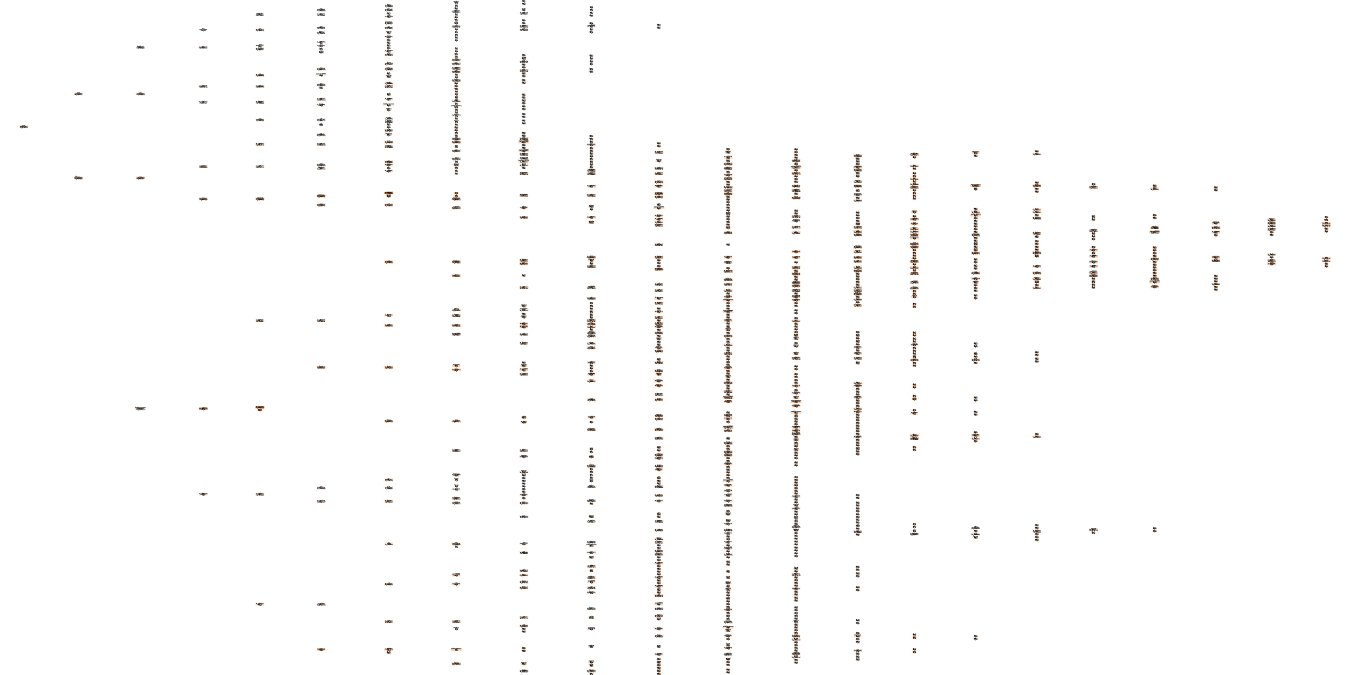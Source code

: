 digraph Tree { size=9; ratio=0.5
node [shape=box, style="filled", color="black"] ;
rankdir=LR ;
0 [label=<tot &le; 34.0<br/>mse = 262.1497897057186<br/>samples = 2346<br/>value = 38.55498721227622>, fillcolor="#f8dbc6"] ;
1 [label=<tot &le; 19.0<br/>mse = 81.15453581348368<br/>samples = 545<br/>value = 18.13394495412844>, fillcolor="#fcefe6"] ;
0 -> 1 [labeldistance=2.5, labelangle=-45, headlabel="True"] ;
2 [label=<anno_diploma &le; 2017.5<br/>mse = 22.03739707388236<br/>samples = 267<br/>value = 10.99250936329588>, fillcolor="#fdf7f2"] ;
1 -> 2 ;
3 [label=<tot &le; 10.0<br/>mse = 21.10416666666667<br/>samples = 216<br/>value = 10.25>, fillcolor="#fdf7f3"] ;
2 -> 3 ;
4 [label=<Cod_School &le; 245.0<br/>mse = 3.4569660897486116<br/>samples = 113<br/>value = 6.619469026548672>, fillcolor="#fefbf9"] ;
3 -> 4 ;
5 [label=<tot &le; 4.5<br/>mse = 3.6184888888888906<br/>samples = 75<br/>value = 6.1866666666666665>, fillcolor="#fefbf9"] ;
4 -> 5 ;
6 [label=<sta_stud &le; 8.5<br/>mse = 0.07638888888889106<br/>samples = 12<br/>value = 2.9166666666666665>, fillcolor="#fffffe"] ;
5 -> 6 ;
7 [label=<voto_diploma &le; 88.5<br/>mse = 0.1875<br/>samples = 4<br/>value = 2.75>, fillcolor="#ffffff"] ;
6 -> 7 ;
8 [label=<mse = 0.0<br/>samples = 2<br/>value = 3.0>, fillcolor="#fffffe"] ;
7 -> 8 ;
9 [label=<mse = 0.25<br/>samples = 2<br/>value = 2.5>, fillcolor="#ffffff"] ;
7 -> 9 ;
10 [label=<mse = 0.0<br/>samples = 8<br/>value = 3.0>, fillcolor="#fffffe"] ;
6 -> 10 ;
11 [label=<tot &le; 7.0<br/>mse = 1.8684807256235914<br/>samples = 63<br/>value = 6.809523809523809>, fillcolor="#fefbf8"] ;
5 -> 11 ;
12 [label=<mse = 0.0<br/>samples = 42<br/>value = 6.0>, fillcolor="#fefcfa"] ;
11 -> 12 ;
13 [label=<tipo_mat &le; 5.5<br/>mse = 1.673469387755091<br/>samples = 21<br/>value = 8.428571428571429>, fillcolor="#fef9f6"] ;
11 -> 13 ;
14 [label=<CF &le; 1936.5<br/>mse = 5.5<br/>samples = 4<br/>value = 7.0>, fillcolor="#fefbf8"] ;
13 -> 14 ;
15 [label=<mse = 0.25<br/>samples = 2<br/>value = 8.5>, fillcolor="#fef9f6"] ;
14 -> 15 ;
16 [label=<mse = 6.25<br/>samples = 2<br/>value = 5.5>, fillcolor="#fefcfa"] ;
14 -> 16 ;
17 [label=<tot &le; 8.5<br/>mse = 0.17993079584773852<br/>samples = 17<br/>value = 8.764705882352942>, fillcolor="#fef9f5"] ;
13 -> 17 ;
18 [label=<mse = 0.0<br/>samples = 4<br/>value = 8.0>, fillcolor="#fefaf6"] ;
17 -> 18 ;
19 [label=<mse = 0.0<br/>samples = 13<br/>value = 9.0>, fillcolor="#fef9f5"] ;
17 -> 19 ;
20 [label=<tot &le; 7.0<br/>mse = 2.038781163434898<br/>samples = 38<br/>value = 7.473684210526316>, fillcolor="#fefaf7"] ;
4 -> 20 ;
21 [label=<mse = 0.0<br/>samples = 18<br/>value = 6.0>, fillcolor="#fefcfa"] ;
20 -> 21 ;
22 [label=<tot &le; 8.5<br/>mse = 0.15999999999998238<br/>samples = 20<br/>value = 8.8>, fillcolor="#fef9f5"] ;
20 -> 22 ;
23 [label=<mse = 0.0<br/>samples = 4<br/>value = 8.0>, fillcolor="#fefaf6"] ;
22 -> 23 ;
24 [label=<mse = 0.0<br/>samples = 16<br/>value = 9.0>, fillcolor="#fef9f5"] ;
22 -> 24 ;
25 [label=<2 &le; 2.5<br/>mse = 10.139881232915428<br/>samples = 103<br/>value = 14.233009708737864>, fillcolor="#fdf3ed"] ;
3 -> 25 ;
26 [label=<tot &le; 13.0<br/>mse = 5.3585775047259006<br/>samples = 92<br/>value = 14.98913043478261>, fillcolor="#fcf3eb"] ;
25 -> 26 ;
27 [label=<anno_diploma &le; 2016.5<br/>mse = 0.21606648199446<br/>samples = 19<br/>value = 11.68421052631579>, fillcolor="#fdf6f1"] ;
26 -> 27 ;
28 [label=<mse = 0.0<br/>samples = 11<br/>value = 12.0>, fillcolor="#fdf6f0"] ;
27 -> 28 ;
29 [label=<CF &le; 2980.0<br/>mse = 0.1875<br/>samples = 8<br/>value = 11.25>, fillcolor="#fdf6f1"] ;
27 -> 29 ;
30 [label=<mse = 0.0<br/>samples = 6<br/>value = 11.0>, fillcolor="#fdf7f2"] ;
29 -> 30 ;
31 [label=<mse = 0.0<br/>samples = 2<br/>value = 12.0>, fillcolor="#fdf6f0"] ;
29 -> 31 ;
32 [label=<3 &le; 2.5<br/>mse = 3.1142803527866074<br/>samples = 73<br/>value = 15.84931506849315>, fillcolor="#fcf2ea"] ;
26 -> 32 ;
33 [label=<tot &le; 16.0<br/>mse = 2.111020408163256<br/>samples = 70<br/>value = 16.057142857142857>, fillcolor="#fcf1ea"] ;
32 -> 33 ;
34 [label=<coorte &le; 2016.5<br/>mse = 0.06489994591672144<br/>samples = 43<br/>value = 14.930232558139535>, fillcolor="#fcf3eb"] ;
33 -> 34 ;
35 [label=<mse = 0.0<br/>samples = 38<br/>value = 15.0>, fillcolor="#fcf3eb"] ;
34 -> 35 ;
36 [label=<CF &le; 3150.9999999999995<br/>mse = 0.23999999999998067<br/>samples = 5<br/>value = 14.4>, fillcolor="#fdf3ec"] ;
34 -> 36 ;
37 [label=<mse = 0.0<br/>samples = 3<br/>value = 14.0>, fillcolor="#fdf4ed"] ;
36 -> 37 ;
38 [label=<mse = 0.0<br/>samples = 2<br/>value = 15.0>, fillcolor="#fcf3eb"] ;
36 -> 38 ;
39 [label=<tot &le; 17.5<br/>mse = 0.12620027434849135<br/>samples = 27<br/>value = 17.85185185185185>, fillcolor="#fcf0e7"] ;
33 -> 39 ;
40 [label=<mse = 0.0<br/>samples = 4<br/>value = 17.0>, fillcolor="#fcf1e8"] ;
39 -> 40 ;
41 [label=<mse = 0.0<br/>samples = 23<br/>value = 18.0>, fillcolor="#fcf0e7"] ;
39 -> 41 ;
42 [label=<mse = 2.0<br/>samples = 3<br/>value = 11.0>, fillcolor="#fdf7f2"] ;
32 -> 42 ;
43 [label=<coorte &le; 2015.5<br/>mse = 5.355371900826441<br/>samples = 11<br/>value = 7.909090909090909>, fillcolor="#fefaf7"] ;
25 -> 43 ;
44 [label=<Cod_School &le; 248.5<br/>mse = 1.25<br/>samples = 6<br/>value = 6.5>, fillcolor="#fefbf9"] ;
43 -> 44 ;
45 [label=<mse = 0.0<br/>samples = 4<br/>value = 6.0>, fillcolor="#fefcfa"] ;
44 -> 45 ;
46 [label=<mse = 2.25<br/>samples = 2<br/>value = 7.5>, fillcolor="#fefaf7"] ;
44 -> 46 ;
47 [label=<Matr &le; 2390.5<br/>mse = 5.040000000000006<br/>samples = 5<br/>value = 9.6>, fillcolor="#fef8f4"] ;
43 -> 47 ;
48 [label=<mse = 2.0<br/>samples = 3<br/>value = 8.0>, fillcolor="#fefaf6"] ;
47 -> 48 ;
49 [label=<mse = 0.0<br/>samples = 2<br/>value = 12.0>, fillcolor="#fdf6f0"] ;
47 -> 49 ;
50 [label=<tot &le; 13.0<br/>mse = 13.765474817377937<br/>samples = 51<br/>value = 14.137254901960784>, fillcolor="#fdf3ed"] ;
2 -> 50 ;
51 [label=<tot &le; 10.0<br/>mse = 2.1599999999999824<br/>samples = 20<br/>value = 9.8>, fillcolor="#fdf8f4"] ;
50 -> 51 ;
52 [label=<tot &le; 8.5<br/>mse = 0.23999999999999488<br/>samples = 10<br/>value = 8.4>, fillcolor="#fef9f6"] ;
51 -> 52 ;
53 [label=<mse = 0.0<br/>samples = 6<br/>value = 8.0>, fillcolor="#fefaf6"] ;
52 -> 53 ;
54 [label=<mse = 0.0<br/>samples = 4<br/>value = 9.0>, fillcolor="#fef9f5"] ;
52 -> 54 ;
55 [label=<tot &le; 11.5<br/>mse = 0.1600000000000108<br/>samples = 10<br/>value = 11.2>, fillcolor="#fdf6f1"] ;
51 -> 55 ;
56 [label=<mse = 0.0<br/>samples = 8<br/>value = 11.0>, fillcolor="#fdf7f2"] ;
55 -> 56 ;
57 [label=<mse = 0.0<br/>samples = 2<br/>value = 12.0>, fillcolor="#fdf6f0"] ;
55 -> 57 ;
58 [label=<Matr &le; 1583.0<br/>mse = 1.2861602497399645<br/>samples = 31<br/>value = 16.93548387096774>, fillcolor="#fcf1e8"] ;
50 -> 58 ;
59 [label=<mse = 0.0<br/>samples = 7<br/>value = 18.0>, fillcolor="#fcf0e7"] ;
58 -> 59 ;
60 [label=<tot &le; 16.0<br/>mse = 1.234375<br/>samples = 24<br/>value = 16.625>, fillcolor="#fcf1e9"] ;
58 -> 60 ;
61 [label=<Matr &le; 2670.0<br/>mse = 0.2400000000000091<br/>samples = 5<br/>value = 14.6>, fillcolor="#fdf3ec"] ;
60 -> 61 ;
62 [label=<mse = 0.0<br/>samples = 2<br/>value = 14.0>, fillcolor="#fdf4ed"] ;
61 -> 62 ;
63 [label=<mse = 0.0<br/>samples = 3<br/>value = 15.0>, fillcolor="#fcf3eb"] ;
61 -> 63 ;
64 [label=<tot &le; 17.5<br/>mse = 0.13296398891964145<br/>samples = 19<br/>value = 17.157894736842106>, fillcolor="#fcf0e8"] ;
60 -> 64 ;
65 [label=<mse = 0.0<br/>samples = 16<br/>value = 17.0>, fillcolor="#fcf1e8"] ;
64 -> 65 ;
66 [label=<mse = 0.0<br/>samples = 3<br/>value = 18.0>, fillcolor="#fcf0e7"] ;
64 -> 66 ;
67 [label=<2 &le; 2.5<br/>mse = 41.90642306298855<br/>samples = 278<br/>value = 24.992805755395686>, fillcolor="#fae9dc"] ;
1 -> 67 ;
68 [label=<tot &le; 27.5<br/>mse = 22.15397012799599<br/>samples = 231<br/>value = 26.861471861471866>, fillcolor="#fae7d9"] ;
67 -> 68 ;
69 [label=<3 &le; 2.5<br/>mse = 10.136406035665232<br/>samples = 135<br/>value = 23.762962962962963>, fillcolor="#fbeade"] ;
68 -> 69 ;
70 [label=<tot &le; 23.5<br/>mse = 6.094225106664339<br/>samples = 129<br/>value = 24.193798449612405>, fillcolor="#fbe9dd"] ;
69 -> 70 ;
71 [label=<Matr &le; 2301.5<br/>mse = 0.9864791779340863<br/>samples = 43<br/>value = 21.11627906976744>, fillcolor="#fbece2"] ;
70 -> 71 ;
72 [label=<tot &le; 20.5<br/>mse = 0.4214876033058203<br/>samples = 22<br/>value = 20.818181818181817>, fillcolor="#fbede2"] ;
71 -> 72 ;
73 [label=<mse = 0.0<br/>samples = 6<br/>value = 20.0>, fillcolor="#fbeee4"] ;
72 -> 73 ;
74 [label=<Matr &le; 2089.0<br/>mse = 0.234375<br/>samples = 16<br/>value = 21.125>, fillcolor="#fbece2"] ;
72 -> 74 ;
75 [label=<mse = 0.0<br/>samples = 14<br/>value = 21.0>, fillcolor="#fbede2"] ;
74 -> 75 ;
76 [label=<mse = 1.0<br/>samples = 2<br/>value = 22.0>, fillcolor="#fbece0"] ;
74 -> 76 ;
77 [label=<tot &le; 22.0<br/>mse = 1.3877551020408418<br/>samples = 21<br/>value = 21.428571428571427>, fillcolor="#fbece1"] ;
71 -> 77 ;
78 [label=<tot &le; 20.5<br/>mse = 0.22959183673469855<br/>samples = 14<br/>value = 20.642857142857142>, fillcolor="#fbede3"] ;
77 -> 78 ;
79 [label=<mse = 0.0<br/>samples = 5<br/>value = 20.0>, fillcolor="#fbeee4"] ;
78 -> 79 ;
80 [label=<mse = 0.0<br/>samples = 9<br/>value = 21.0>, fillcolor="#fbede2"] ;
78 -> 80 ;
81 [label=<mse = 0.0<br/>samples = 7<br/>value = 23.0>, fillcolor="#fbebdf"] ;
77 -> 81 ;
82 [label=<mot_sta_stud &le; 1.5<br/>mse = 1.5447539210383638<br/>samples = 86<br/>value = 25.732558139534884>, fillcolor="#fae8db"] ;
70 -> 82 ;
83 [label=<tot &le; 25.0<br/>mse = 1.3379555555555953<br/>samples = 75<br/>value = 25.906666666666666>, fillcolor="#fae8da"] ;
82 -> 83 ;
84 [label=<mse = 0.0<br/>samples = 18<br/>value = 24.0>, fillcolor="#fbeadd"] ;
83 -> 84 ;
85 [label=<tot &le; 26.5<br/>mse = 0.24992305324724384<br/>samples = 57<br/>value = 26.508771929824558>, fillcolor="#fae7d9"] ;
83 -> 85 ;
86 [label=<mse = 0.0<br/>samples = 28<br/>value = 26.0>, fillcolor="#fae8da"] ;
85 -> 86 ;
87 [label=<mse = 0.0<br/>samples = 29<br/>value = 27.0>, fillcolor="#fae7d9"] ;
85 -> 87 ;
88 [label=<tot &le; 25.5<br/>mse = 1.3388429752066031<br/>samples = 11<br/>value = 24.545454545454547>, fillcolor="#fae9dc"] ;
82 -> 88 ;
89 [label=<mse = 0.0<br/>samples = 9<br/>value = 24.0>, fillcolor="#fbeadd"] ;
88 -> 89 ;
90 [label=<mse = 0.0<br/>samples = 2<br/>value = 27.0>, fillcolor="#fae7d9"] ;
88 -> 90 ;
91 [label=<Cod_School &le; 249.49999999999997<br/>mse = 7.25<br/>samples = 6<br/>value = 14.5>, fillcolor="#fdf3ec"] ;
69 -> 91 ;
92 [label=<mse = 9.0<br/>samples = 2<br/>value = 12.0>, fillcolor="#fdf6f0"] ;
91 -> 92 ;
93 [label=<Cod_School &le; 256.5<br/>mse = 1.6875<br/>samples = 4<br/>value = 15.75>, fillcolor="#fcf2ea"] ;
91 -> 93 ;
94 [label=<mse = 0.0<br/>samples = 2<br/>value = 15.0>, fillcolor="#fcf3eb"] ;
93 -> 94 ;
95 [label=<mse = 2.25<br/>samples = 2<br/>value = 16.5>, fillcolor="#fcf1e9"] ;
93 -> 95 ;
96 [label=<3 &le; 2.5<br/>mse = 6.566731770833371<br/>samples = 96<br/>value = 31.218749999999996>, fillcolor="#f9e2d2"] ;
68 -> 96 ;
97 [label=<tot &le; 31.0<br/>mse = 2.1359694762400068<br/>samples = 93<br/>value = 31.580645161290324>, fillcolor="#f9e2d1"] ;
96 -> 97 ;
98 [label=<tot &le; 29.5<br/>mse = 0.27734375<br/>samples = 32<br/>value = 29.687499999999996>, fillcolor="#f9e4d4"] ;
97 -> 98 ;
99 [label=<sta_stud &le; 6.0<br/>mse = 0.09876543209873036<br/>samples = 9<br/>value = 28.888888888888893>, fillcolor="#fae5d6"] ;
98 -> 99 ;
100 [label=<mse = 0.0<br/>samples = 7<br/>value = 29.0>, fillcolor="#fae5d5"] ;
99 -> 100 ;
101 [label=<mse = 0.25<br/>samples = 2<br/>value = 28.5>, fillcolor="#fae5d6"] ;
99 -> 101 ;
102 [label=<mse = 0.0<br/>samples = 23<br/>value = 30.0>, fillcolor="#f9e4d4"] ;
98 -> 102 ;
103 [label=<tot &le; 32.5<br/>mse = 0.2445579145389729<br/>samples = 61<br/>value = 32.57377049180328>, fillcolor="#f9e1d0"] ;
97 -> 103 ;
104 [label=<mse = 0.0<br/>samples = 26<br/>value = 32.0>, fillcolor="#f9e2d1"] ;
103 -> 104 ;
105 [label=<mse = 0.0<br/>samples = 35<br/>value = 33.0>, fillcolor="#f9e1cf"] ;
103 -> 105 ;
106 [label=<mse = 14.0<br/>samples = 3<br/>value = 20.0>, fillcolor="#fbeee4"] ;
96 -> 106 ;
107 [label=<fc &le; 0.5<br/>mse = 37.473970122227314<br/>samples = 47<br/>value = 15.80851063829787>, fillcolor="#fcf2ea"] ;
67 -> 107 ;
108 [label=<sta_stud &le; 7.5<br/>mse = 27.243055555555603<br/>samples = 24<br/>value = 19.083333333333332>, fillcolor="#fceee5"] ;
107 -> 108 ;
109 [label=<tot &le; 25.5<br/>mse = 19.59693877551024<br/>samples = 14<br/>value = 21.785714285714285>, fillcolor="#fbece1"] ;
108 -> 109 ;
110 [label=<CF &le; 1195.0<br/>mse = 2.25<br/>samples = 4<br/>value = 15.5>, fillcolor="#fcf2eb"] ;
109 -> 110 ;
111 [label=<mse = 0.25<br/>samples = 2<br/>value = 14.5>, fillcolor="#fdf3ec"] ;
110 -> 111 ;
112 [label=<mse = 2.25<br/>samples = 2<br/>value = 16.5>, fillcolor="#fcf1e9"] ;
110 -> 112 ;
113 [label=<tot &le; 31.5<br/>mse = 4.409999999999968<br/>samples = 10<br/>value = 24.3>, fillcolor="#fbe9dd"] ;
109 -> 113 ;
114 [label=<CF &le; 2999.5<br/>mse = 2.0<br/>samples = 6<br/>value = 23.0>, fillcolor="#fbebdf"] ;
113 -> 114 ;
115 [label=<mse = 0.0<br/>samples = 4<br/>value = 24.0>, fillcolor="#fbeadd"] ;
114 -> 115 ;
116 [label=<mse = 0.0<br/>samples = 2<br/>value = 21.0>, fillcolor="#fbede2"] ;
114 -> 116 ;
117 [label=<CF &le; 3900.0<br/>mse = 1.6875<br/>samples = 4<br/>value = 26.249999999999996>, fillcolor="#fae7da"] ;
113 -> 117 ;
118 [label=<mse = 2.25<br/>samples = 2<br/>value = 25.5>, fillcolor="#fae8db"] ;
117 -> 118 ;
119 [label=<mse = 0.0<br/>samples = 2<br/>value = 27.0>, fillcolor="#fae7d9"] ;
117 -> 119 ;
120 [label=<Matr &le; 1468.0<br/>mse = 13.409999999999968<br/>samples = 10<br/>value = 15.3>, fillcolor="#fcf2eb"] ;
108 -> 120 ;
121 [label=<anno_diploma &le; 2012.5000000000002<br/>mse = 11.25<br/>samples = 6<br/>value = 13.5>, fillcolor="#fdf4ee"] ;
120 -> 121 ;
122 [label=<mse = 0.0<br/>samples = 2<br/>value = 9.0>, fillcolor="#fef9f5"] ;
121 -> 122 ;
123 [label=<Cod_School &le; 246.50000000000003<br/>mse = 1.6875<br/>samples = 4<br/>value = 15.75>, fillcolor="#fcf2ea"] ;
121 -> 123 ;
124 [label=<mse = 0.0<br/>samples = 2<br/>value = 15.0>, fillcolor="#fcf3eb"] ;
123 -> 124 ;
125 [label=<mse = 2.25<br/>samples = 2<br/>value = 16.5>, fillcolor="#fcf1e9"] ;
123 -> 125 ;
126 [label=<mot_sta_stud &le; 2.5<br/>mse = 4.5<br/>samples = 4<br/>value = 18.0>, fillcolor="#fcf0e7"] ;
120 -> 126 ;
127 [label=<mse = 2.25<br/>samples = 2<br/>value = 19.5>, fillcolor="#fbeee4"] ;
126 -> 127 ;
128 [label=<mse = 2.25<br/>samples = 2<br/>value = 16.5>, fillcolor="#fcf1e9"] ;
126 -> 128 ;
129 [label=<tot &le; 31.5<br/>mse = 25.28166351606805<br/>samples = 23<br/>value = 12.391304347826088>, fillcolor="#fdf5ef"] ;
107 -> 129 ;
130 [label=<3 &le; 2.5<br/>mse = 17.065743944636694<br/>samples = 17<br/>value = 10.588235294117647>, fillcolor="#fdf7f2"] ;
129 -> 130 ;
131 [label=<2 &le; 15.0<br/>mse = 20.109375<br/>samples = 8<br/>value = 13.124999999999998>, fillcolor="#fdf4ee"] ;
130 -> 131 ;
132 [label=<sta_stud &le; 6.5<br/>mse = 15.840000000000003<br/>samples = 5<br/>value = 15.6>, fillcolor="#fcf2ea"] ;
131 -> 132 ;
133 [label=<mse = 6.0<br/>samples = 3<br/>value = 18.0>, fillcolor="#fcf0e7"] ;
132 -> 133 ;
134 [label=<mse = 9.0<br/>samples = 2<br/>value = 12.0>, fillcolor="#fdf6f0"] ;
132 -> 134 ;
135 [label=<mse = 0.0<br/>samples = 3<br/>value = 9.0>, fillcolor="#fef9f5"] ;
131 -> 135 ;
136 [label=<Matr &le; 2133.5<br/>mse = 3.555555555555543<br/>samples = 9<br/>value = 8.333333333333334>, fillcolor="#fef9f6"] ;
130 -> 136 ;
137 [label=<coorte &le; 2014.5<br/>mse = 1.25<br/>samples = 6<br/>value = 9.5>, fillcolor="#fef8f4"] ;
136 -> 137 ;
138 [label=<mse = 0.0<br/>samples = 4<br/>value = 9.0>, fillcolor="#fef9f5"] ;
137 -> 138 ;
139 [label=<mse = 2.25<br/>samples = 2<br/>value = 10.5>, fillcolor="#fdf7f2"] ;
137 -> 139 ;
140 [label=<mse = 0.0<br/>samples = 3<br/>value = 6.0>, fillcolor="#fefcfa"] ;
136 -> 140 ;
141 [label=<2 &le; 9.0<br/>mse = 13.25<br/>samples = 6<br/>value = 17.5>, fillcolor="#fcf0e7"] ;
129 -> 141 ;
142 [label=<mse = 0.0<br/>samples = 3<br/>value = 21.0>, fillcolor="#fbede2"] ;
141 -> 142 ;
143 [label=<mse = 2.0<br/>samples = 3<br/>value = 14.0>, fillcolor="#fdf4ed"] ;
141 -> 143 ;
144 [label=<fc &le; 1.5<br/>mse = 152.53921983622513<br/>samples = 1801<br/>value = 44.73459189339256>, fillcolor="#f6d5bd"] ;
0 -> 144 [labeldistance=2.5, labelangle=45, headlabel="False"] ;
145 [label=<tot &le; 46.0<br/>mse = 98.73289791350955<br/>samples = 1451<br/>value = 47.31564438318401>, fillcolor="#f6d2b9"] ;
144 -> 145 ;
146 [label=<2 &le; 7.5<br/>mse = 35.66659854340082<br/>samples = 232<br/>value = 36.21120689655172>, fillcolor="#f8ddca"] ;
145 -> 146 ;
147 [label=<tot &le; 37.0<br/>mse = 13.439524092802003<br/>samples = 205<br/>value = 37.673170731707316>, fillcolor="#f8dcc8"] ;
146 -> 147 ;
148 [label=<2 &le; 2.5<br/>mse = 3.8640955004593707<br/>samples = 99<br/>value = 34.878787878787875>, fillcolor="#f8dfcc"] ;
147 -> 148 ;
149 [label=<tot &le; 35.5<br/>mse = 0.16620498614975077<br/>samples = 95<br/>value = 35.21052631578947>, fillcolor="#f8decc"] ;
148 -> 149 ;
150 [label=<mse = 0.0<br/>samples = 75<br/>value = 35.0>, fillcolor="#f8dfcc"] ;
149 -> 150 ;
151 [label=<mse = 0.0<br/>samples = 20<br/>value = 36.0>, fillcolor="#f8deca"] ;
149 -> 151 ;
152 [label=<anno_diploma &le; 2015.5<br/>mse = 27.0<br/>samples = 4<br/>value = 27.0>, fillcolor="#fae7d9"] ;
148 -> 152 ;
153 [label=<mse = 36.0<br/>samples = 2<br/>value = 24.0>, fillcolor="#fbeadd"] ;
152 -> 153 ;
154 [label=<mse = 0.0<br/>samples = 2<br/>value = 30.0>, fillcolor="#f9e4d4"] ;
152 -> 154 ;
155 [label=<2 &le; 2.5<br/>mse = 8.278390886436682<br/>samples = 106<br/>value = 40.283018867924525>, fillcolor="#f7d9c4"] ;
147 -> 155 ;
156 [label=<tot &le; 40.0<br/>mse = 4.1197922956168895<br/>samples = 91<br/>value = 40.967032967032964>, fillcolor="#f7d9c3"] ;
155 -> 156 ;
157 [label=<tot &le; 38.5<br/>mse = 0.23140495867801292<br/>samples = 33<br/>value = 38.63636363636363>, fillcolor="#f8dbc6"] ;
156 -> 157 ;
158 [label=<mse = 0.0<br/>samples = 12<br/>value = 38.0>, fillcolor="#f8dcc7"] ;
157 -> 158 ;
159 [label=<mse = 0.0<br/>samples = 21<br/>value = 39.0>, fillcolor="#f7dbc6"] ;
157 -> 159 ;
160 [label=<tot &le; 43.0<br/>mse = 1.4830558858498082<br/>samples = 58<br/>value = 42.293103448275865>, fillcolor="#f7d7c1"] ;
156 -> 160 ;
161 [label=<tot &le; 41.5<br/>mse = 0.17664930555542924<br/>samples = 48<br/>value = 41.770833333333336>, fillcolor="#f7d8c1"] ;
160 -> 161 ;
162 [label=<mse = 0.0<br/>samples = 11<br/>value = 41.0>, fillcolor="#f7d9c3"] ;
161 -> 162 ;
163 [label=<mse = 0.0<br/>samples = 37<br/>value = 42.0>, fillcolor="#f7d8c1"] ;
161 -> 163 ;
164 [label=<Cod_School &le; 249.49999999999997<br/>mse = 0.16000000000030923<br/>samples = 10<br/>value = 44.8>, fillcolor="#f6d5bd"] ;
160 -> 164 ;
165 [label=<mse = 0.0<br/>samples = 5<br/>value = 45.0>, fillcolor="#f6d5bc"] ;
164 -> 165 ;
166 [label=<tot &le; 44.5<br/>mse = 0.2400000000000091<br/>samples = 5<br/>value = 44.6>, fillcolor="#f6d5bd"] ;
164 -> 166 ;
167 [label=<mse = 0.0<br/>samples = 2<br/>value = 44.0>, fillcolor="#f6d6be"] ;
166 -> 167 ;
168 [label=<mse = 0.0<br/>samples = 3<br/>value = 45.0>, fillcolor="#f6d5bc"] ;
166 -> 168 ;
169 [label=<coorte &le; 2014.5<br/>mse = 13.44888888888886<br/>samples = 15<br/>value = 36.13333333333333>, fillcolor="#f8ddca"] ;
155 -> 169 ;
170 [label=<CF &le; 931.0<br/>mse = 27.0<br/>samples = 4<br/>value = 33.0>, fillcolor="#f9e1cf"] ;
169 -> 170 ;
171 [label=<mse = 0.0<br/>samples = 2<br/>value = 36.0>, fillcolor="#f8deca"] ;
170 -> 171 ;
172 [label=<mse = 36.0<br/>samples = 2<br/>value = 30.0>, fillcolor="#f9e4d4"] ;
170 -> 172 ;
173 [label=<tot &le; 43.0<br/>mse = 3.6528925619834354<br/>samples = 11<br/>value = 37.27272727272727>, fillcolor="#f8dcc8"] ;
169 -> 173 ;
174 [label=<Cod_School &le; 193.99999999999997<br/>mse = 1.4400000000000546<br/>samples = 5<br/>value = 35.4>, fillcolor="#f8decb"] ;
173 -> 174 ;
175 [label=<mse = 0.0<br/>samples = 3<br/>value = 36.0>, fillcolor="#f8deca"] ;
174 -> 175 ;
176 [label=<mse = 2.25<br/>samples = 2<br/>value = 34.5>, fillcolor="#f8dfcd"] ;
174 -> 176 ;
177 [label=<CF &le; 3457.0<br/>mse = 0.13888888888868678<br/>samples = 6<br/>value = 38.833333333333336>, fillcolor="#f8dbc6"] ;
173 -> 177 ;
178 [label=<mse = 0.0<br/>samples = 4<br/>value = 39.0>, fillcolor="#f7dbc6"] ;
177 -> 178 ;
179 [label=<mse = 0.25<br/>samples = 2<br/>value = 38.5>, fillcolor="#f8dbc7"] ;
177 -> 179 ;
180 [label=<2 &le; 13.5<br/>mse = 64.98765432098764<br/>samples = 27<br/>value = 25.111111111111107>, fillcolor="#fae8dc"] ;
146 -> 180 ;
181 [label=<tot &le; 40.5<br/>mse = 25.745152354570678<br/>samples = 19<br/>value = 29.210526315789473>, fillcolor="#f9e4d5"] ;
180 -> 181 ;
182 [label=<3 &le; 4.0<br/>mse = 26.888888888888804<br/>samples = 9<br/>value = 25.66666666666667>, fillcolor="#fae8db"] ;
181 -> 182 ;
183 [label=<tot &le; 37.0<br/>mse = 3.0612244897959044<br/>samples = 7<br/>value = 28.285714285714285>, fillcolor="#fae5d7"] ;
182 -> 183 ;
184 [label=<mse = 0.22222222222228538<br/>samples = 3<br/>value = 26.33333333333333>, fillcolor="#fae7da"] ;
183 -> 184 ;
185 [label=<anno_diploma &le; 2014.9999999999998<br/>mse = 0.1875<br/>samples = 4<br/>value = 29.750000000000004>, fillcolor="#f9e4d4"] ;
183 -> 185 ;
186 [label=<mse = 0.0<br/>samples = 2<br/>value = 30.0>, fillcolor="#f9e4d4"] ;
185 -> 186 ;
187 [label=<mse = 0.25<br/>samples = 2<br/>value = 29.5>, fillcolor="#f9e4d5"] ;
185 -> 187 ;
188 [label=<mse = 2.25<br/>samples = 2<br/>value = 16.5>, fillcolor="#fcf1e9"] ;
182 -> 188 ;
189 [label=<CF &le; 4636.0<br/>mse = 3.240000000000009<br/>samples = 10<br/>value = 32.4>, fillcolor="#f9e1d0"] ;
181 -> 189 ;
190 [label=<Cod_School &le; 219.0<br/>mse = 2.109375<br/>samples = 8<br/>value = 31.875>, fillcolor="#f9e2d1"] ;
189 -> 190 ;
191 [label=<Matr &le; 1473.5<br/>mse = 1.6875<br/>samples = 4<br/>value = 30.750000000000004>, fillcolor="#f9e3d3"] ;
190 -> 191 ;
192 [label=<mse = 2.25<br/>samples = 2<br/>value = 31.5>, fillcolor="#f9e2d1"] ;
191 -> 192 ;
193 [label=<mse = 0.0<br/>samples = 2<br/>value = 30.0>, fillcolor="#f9e4d4"] ;
191 -> 193 ;
194 [label=<mse = 0.0<br/>samples = 4<br/>value = 33.0>, fillcolor="#f9e1cf"] ;
190 -> 194 ;
195 [label=<mse = 2.25<br/>samples = 2<br/>value = 34.5>, fillcolor="#f8dfcd"] ;
189 -> 195 ;
196 [label=<anno_diploma &le; 2015.5<br/>mse = 23.484375<br/>samples = 8<br/>value = 15.375000000000002>, fillcolor="#fcf2eb"] ;
180 -> 196 ;
197 [label=<mse = 2.0<br/>samples = 3<br/>value = 10.0>, fillcolor="#fdf8f3"] ;
196 -> 197 ;
198 [label=<2 &le; 21.0<br/>mse = 8.639999999999986<br/>samples = 5<br/>value = 18.6>, fillcolor="#fcefe6"] ;
196 -> 198 ;
199 [label=<mse = 0.0<br/>samples = 2<br/>value = 21.0>, fillcolor="#fbede2"] ;
198 -> 199 ;
200 [label=<mse = 8.0<br/>samples = 3<br/>value = 17.0>, fillcolor="#fcf1e8"] ;
198 -> 200 ;
201 [label=<fc &le; 0.5<br/>mse = 82.80115830765408<br/>samples = 1219<br/>value = 49.42904019688269>, fillcolor="#f5d0b5"] ;
145 -> 201 ;
202 [label=<anno_diploma &le; 2009.0<br/>mse = 68.81128069445958<br/>samples = 838<br/>value = 52.036992840095465>, fillcolor="#f5ceb1"] ;
201 -> 202 ;
203 [label=<Cod_School &le; 171.0<br/>mse = 1060.6172839506162<br/>samples = 9<br/>value = 86.22222222222223>, fillcolor="#eeab7c"] ;
202 -> 203 ;
204 [label=<mse = 597.5555555555529<br/>samples = 3<br/>value = 122.66666666666669>, fillcolor="#e68742"] ;
203 -> 204 ;
205 [label=<Matr &le; 2335.5<br/>mse = 296.0<br/>samples = 6<br/>value = 68.0>, fillcolor="#f2be98"] ;
203 -> 205 ;
206 [label=<mse = 78.0<br/>samples = 3<br/>value = 84.0>, fillcolor="#eeae7f"] ;
205 -> 206 ;
207 [label=<mse = 2.0<br/>samples = 3<br/>value = 52.0>, fillcolor="#f5ceb1"] ;
205 -> 207 ;
208 [label=<tot &le; 76.0<br/>mse = 45.218870818242976<br/>samples = 829<br/>value = 51.66586248492158>, fillcolor="#f5ceb2"] ;
202 -> 208 ;
209 [label=<2 &le; 19.5<br/>mse = 51.067221172022975<br/>samples = 230<br/>value = 47.48695652173913>, fillcolor="#f6d2b8"] ;
208 -> 209 ;
210 [label=<anno_diploma &le; 2016.5<br/>mse = 26.682679656224987<br/>samples = 189<br/>value = 49.53439153439153>, fillcolor="#f5d0b5"] ;
209 -> 210 ;
211 [label=<tot &le; 53.50000000000001<br/>mse = 44.05197579209744<br/>samples = 53<br/>value = 46.283018867924525>, fillcolor="#f6d3ba"] ;
210 -> 211 ;
212 [label=<anni_carriera &le; 2.5<br/>mse = 34.24305555555543<br/>samples = 12<br/>value = 41.583333333333336>, fillcolor="#f7d8c2"] ;
211 -> 212 ;
213 [label=<2 &le; 2.5<br/>mse = 9.222222222222399<br/>samples = 6<br/>value = 44.666666666666664>, fillcolor="#f6d5bd"] ;
212 -> 213 ;
214 [label=<mse = 0.0<br/>samples = 2<br/>value = 48.0>, fillcolor="#f6d2b8"] ;
213 -> 214 ;
215 [label=<voto_diploma &le; 81.0<br/>mse = 5.5<br/>samples = 4<br/>value = 43.0>, fillcolor="#f7d7bf"] ;
213 -> 215 ;
216 [label=<mse = 0.0<br/>samples = 2<br/>value = 42.0>, fillcolor="#f7d8c1"] ;
215 -> 216 ;
217 [label=<mse = 9.0<br/>samples = 2<br/>value = 44.0>, fillcolor="#f6d6be"] ;
215 -> 217 ;
218 [label=<Cod_School &le; 252.5<br/>mse = 40.25<br/>samples = 6<br/>value = 38.5>, fillcolor="#f8dbc7"] ;
212 -> 218 ;
219 [label=<CF &le; 1803.9999999999998<br/>mse = 2.25<br/>samples = 4<br/>value = 34.5>, fillcolor="#f8dfcd"] ;
218 -> 219 ;
220 [label=<mse = 0.0<br/>samples = 2<br/>value = 33.0>, fillcolor="#f9e1cf"] ;
219 -> 220 ;
221 [label=<mse = 0.0<br/>samples = 2<br/>value = 36.0>, fillcolor="#f8deca"] ;
219 -> 221 ;
222 [label=<mse = 20.25<br/>samples = 2<br/>value = 46.5>, fillcolor="#f6d3ba"] ;
218 -> 222 ;
223 [label=<3 &le; 2.5<br/>mse = 38.56632956573503<br/>samples = 41<br/>value = 47.658536585365844>, fillcolor="#f6d2b8"] ;
211 -> 223 ;
224 [label=<tot &le; 58.0<br/>mse = 16.034438775510353<br/>samples = 28<br/>value = 49.535714285714285>, fillcolor="#f5d0b5"] ;
223 -> 224 ;
225 [label=<2 &le; 10.5<br/>mse = 17.439446366781794<br/>samples = 17<br/>value = 48.176470588235304>, fillcolor="#f6d1b7"] ;
224 -> 225 ;
226 [label=<CF &le; 3967.0<br/>mse = 6.0710059171597095<br/>samples = 13<br/>value = 50.07692307692307>, fillcolor="#f5cfb4"] ;
225 -> 226 ;
227 [label=<CF &le; 2507.0<br/>mse = 3.8677685950410705<br/>samples = 11<br/>value = 49.36363636363637>, fillcolor="#f5d0b5"] ;
226 -> 227 ;
228 [label=<voto_diploma &le; 88.5<br/>mse = 4.40816326530603<br/>samples = 7<br/>value = 50.142857142857146>, fillcolor="#f5cfb4"] ;
227 -> 228 ;
229 [label=<tot &le; 55.50000000000001<br/>mse = 1.6875<br/>samples = 4<br/>value = 48.75>, fillcolor="#f5d1b6"] ;
228 -> 229 ;
230 [label=<mse = 0.0<br/>samples = 2<br/>value = 48.0>, fillcolor="#f6d2b8"] ;
229 -> 230 ;
231 [label=<mse = 2.25<br/>samples = 2<br/>value = 49.50000000000001>, fillcolor="#f5d0b5"] ;
229 -> 231 ;
232 [label=<mse = 2.0<br/>samples = 3<br/>value = 52.0>, fillcolor="#f5ceb1"] ;
228 -> 232 ;
233 [label=<mse = 0.0<br/>samples = 4<br/>value = 48.0>, fillcolor="#f6d2b8"] ;
227 -> 233 ;
234 [label=<mse = 0.0<br/>samples = 2<br/>value = 54.0>, fillcolor="#f4ccae"] ;
226 -> 234 ;
235 [label=<CF &le; 972.5<br/>mse = 4.5<br/>samples = 4<br/>value = 42.0>, fillcolor="#f7d8c1"] ;
225 -> 235 ;
236 [label=<mse = 2.25<br/>samples = 2<br/>value = 43.5>, fillcolor="#f7d6bf"] ;
235 -> 236 ;
237 [label=<mse = 2.25<br/>samples = 2<br/>value = 40.5>, fillcolor="#f7d9c3"] ;
235 -> 237 ;
238 [label=<voto_diploma &le; 93.0<br/>mse = 6.595041322314501<br/>samples = 11<br/>value = 51.63636363636363>, fillcolor="#f5ceb2"] ;
224 -> 238 ;
239 [label=<Cod_School &le; 245.49999999999997<br/>mse = 4.734375<br/>samples = 8<br/>value = 52.62500000000001>, fillcolor="#f5cdb0"] ;
238 -> 239 ;
240 [label=<anni_carriera &le; 2.5<br/>mse = 0.16000000000030923<br/>samples = 5<br/>value = 53.8>, fillcolor="#f4ccae"] ;
239 -> 240 ;
241 [label=<mse = 0.25<br/>samples = 2<br/>value = 53.50000000000001>, fillcolor="#f4ccaf"] ;
240 -> 241 ;
242 [label=<mse = 0.0<br/>samples = 3<br/>value = 54.0>, fillcolor="#f4ccae"] ;
240 -> 242 ;
243 [label=<mse = 6.222222222222626<br/>samples = 3<br/>value = 50.66666666666666>, fillcolor="#f5cfb3"] ;
239 -> 243 ;
244 [label=<mse = 2.0<br/>samples = 3<br/>value = 49.0>, fillcolor="#f5d1b6"] ;
238 -> 244 ;
245 [label=<tot &le; 60.0<br/>mse = 63.159763313609794<br/>samples = 13<br/>value = 43.61538461538461>, fillcolor="#f7d6be"] ;
223 -> 245 ;
246 [label=<mse = 54.0<br/>samples = 3<br/>value = 33.0>, fillcolor="#f9e1cf"] ;
245 -> 246 ;
247 [label=<2 &le; 16.5<br/>mse = 21.960000000000036<br/>samples = 10<br/>value = 46.8>, fillcolor="#f6d3b9"] ;
245 -> 247 ;
248 [label=<CF &le; 1347.0<br/>mse = 9.918367346938794<br/>samples = 7<br/>value = 49.285714285714285>, fillcolor="#f5d0b6"] ;
247 -> 248 ;
249 [label=<mse = 2.0<br/>samples = 3<br/>value = 47.0>, fillcolor="#f6d3b9"] ;
248 -> 249 ;
250 [label=<CF &le; 2741.0<br/>mse = 9.0<br/>samples = 4<br/>value = 51.0>, fillcolor="#f5cfb3"] ;
248 -> 250 ;
251 [label=<mse = 0.0<br/>samples = 2<br/>value = 54.0>, fillcolor="#f4ccae"] ;
250 -> 251 ;
252 [label=<mse = 0.0<br/>samples = 2<br/>value = 48.0>, fillcolor="#f6d2b8"] ;
250 -> 252 ;
253 [label=<mse = 2.0<br/>samples = 3<br/>value = 41.0>, fillcolor="#f7d9c3"] ;
247 -> 253 ;
254 [label=<tot &le; 51.50000000000001<br/>mse = 14.188527249134951<br/>samples = 136<br/>value = 50.8014705882353>, fillcolor="#f5cfb3"] ;
210 -> 254 ;
255 [label=<2 &le; 1.0<br/>mse = 3.7599999999997635<br/>samples = 40<br/>value = 47.2>, fillcolor="#f6d2b9"] ;
254 -> 255 ;
256 [label=<tot &le; 49.0<br/>mse = 0.4653061224494195<br/>samples = 35<br/>value = 47.857142857142854>, fillcolor="#f6d2b8"] ;
255 -> 256 ;
257 [label=<tot &le; 47.50000000000001<br/>mse = 0.1983471074381669<br/>samples = 33<br/>value = 47.72727272727273>, fillcolor="#f6d2b8"] ;
256 -> 257 ;
258 [label=<mse = 0.0<br/>samples = 9<br/>value = 47.0>, fillcolor="#f6d3b9"] ;
257 -> 258 ;
259 [label=<mse = 0.0<br/>samples = 24<br/>value = 48.0>, fillcolor="#f6d2b8"] ;
257 -> 259 ;
260 [label=<mse = 0.0<br/>samples = 2<br/>value = 50.0>, fillcolor="#f5d0b4"] ;
256 -> 260 ;
261 [label=<Cod_School &le; 139.5<br/>mse = 2.6399999999998727<br/>samples = 5<br/>value = 42.6>, fillcolor="#f7d7c0"] ;
255 -> 261 ;
262 [label=<mse = 0.25<br/>samples = 2<br/>value = 44.5>, fillcolor="#f6d5bd"] ;
261 -> 262 ;
263 [label=<mse = 0.22222222222217172<br/>samples = 3<br/>value = 41.333333333333336>, fillcolor="#f7d8c2"] ;
261 -> 263 ;
264 [label=<tot &le; 71.5<br/>mse = 10.877495659721717<br/>samples = 96<br/>value = 52.302083333333336>, fillcolor="#f5cdb1"] ;
254 -> 264 ;
265 [label=<tot &le; 63.50000000000001<br/>mse = 8.809998737533533<br/>samples = 89<br/>value = 51.89887640449439>, fillcolor="#f5ceb1"] ;
264 -> 265 ;
266 [label=<2 &le; 10.5<br/>mse = 10.062128418549491<br/>samples = 58<br/>value = 51.15517241379311>, fillcolor="#f5ceb3"] ;
265 -> 266 ;
267 [label=<Matr &le; 1394.0<br/>mse = 5.835068721366497<br/>samples = 49<br/>value = 52.0408163265306>, fillcolor="#f5ceb1"] ;
266 -> 267 ;
268 [label=<Cod_School &le; 138.0<br/>mse = 1.25<br/>samples = 6<br/>value = 48.49999999999999>, fillcolor="#f6d1b7"] ;
267 -> 268 ;
269 [label=<mse = 2.25<br/>samples = 2<br/>value = 49.50000000000001>, fillcolor="#f5d0b5"] ;
268 -> 269 ;
270 [label=<mse = 0.0<br/>samples = 4<br/>value = 48.0>, fillcolor="#f6d2b8"] ;
268 -> 270 ;
271 [label=<Cod_School &le; 27.0<br/>mse = 4.481341265548963<br/>samples = 43<br/>value = 52.53488372093023>, fillcolor="#f5cdb0"] ;
267 -> 271 ;
272 [label=<mse = 12.25<br/>samples = 2<br/>value = 56.49999999999999>, fillcolor="#f4c9aa"] ;
271 -> 272 ;
273 [label=<tipo_mat &le; 12.0<br/>mse = 3.298036882807537<br/>samples = 41<br/>value = 52.341463414634156>, fillcolor="#f5cdb1"] ;
271 -> 273 ;
274 [label=<Cod_School &le; 115.00000000000001<br/>mse = 2.024835646457177<br/>samples = 37<br/>value = 52.5945945945946>, fillcolor="#f5cdb0"] ;
273 -> 274 ;
275 [label=<mse = 8.0<br/>samples = 3<br/>value = 51.0>, fillcolor="#f5cfb3"] ;
274 -> 275 ;
276 [label=<CF &le; 3395.5<br/>mse = 1.2534602076125338<br/>samples = 34<br/>value = 52.73529411764705>, fillcolor="#f5cdb0"] ;
274 -> 276 ;
277 [label=<mse = 0.0<br/>samples = 23<br/>value = 53.0>, fillcolor="#f5cdb0"] ;
276 -> 277 ;
278 [label=<Cod_School &le; 248.0<br/>mse = 3.4214876033061046<br/>samples = 11<br/>value = 52.18181818181818>, fillcolor="#f5cdb1"] ;
276 -> 278 ;
279 [label=<mse = 0.0<br/>samples = 5<br/>value = 53.0>, fillcolor="#f5cdb0"] ;
278 -> 279 ;
280 [label=<CF &le; 4065.0<br/>mse = 5.25<br/>samples = 6<br/>value = 51.50000000000001>, fillcolor="#f5ceb2"] ;
278 -> 280 ;
281 [label=<mse = 6.0<br/>samples = 3<br/>value = 50.0>, fillcolor="#f5d0b4"] ;
280 -> 281 ;
282 [label=<mse = 0.0<br/>samples = 3<br/>value = 53.0>, fillcolor="#f5cdb0"] ;
280 -> 282 ;
283 [label=<tot &le; 56.0<br/>mse = 9.0<br/>samples = 4<br/>value = 50.0>, fillcolor="#f5d0b4"] ;
273 -> 283 ;
284 [label=<mse = 0.0<br/>samples = 2<br/>value = 47.0>, fillcolor="#f6d3b9"] ;
283 -> 284 ;
285 [label=<mse = 0.0<br/>samples = 2<br/>value = 53.0>, fillcolor="#f5cdb0"] ;
283 -> 285 ;
286 [label=<voto_diploma &le; 96.0<br/>mse = 5.555555555555657<br/>samples = 9<br/>value = 46.333333333333336>, fillcolor="#f6d3ba"] ;
266 -> 286 ;
287 [label=<2 &le; 13.5<br/>mse = 4.75<br/>samples = 4<br/>value = 44.5>, fillcolor="#f6d5bd"] ;
286 -> 287 ;
288 [label=<mse = 4.0<br/>samples = 2<br/>value = 46.0>, fillcolor="#f6d4bb"] ;
287 -> 288 ;
289 [label=<mse = 1.0<br/>samples = 2<br/>value = 43.0>, fillcolor="#f7d7bf"] ;
287 -> 289 ;
290 [label=<tot &le; 59.50000000000001<br/>mse = 1.3600000000001273<br/>samples = 5<br/>value = 47.8>, fillcolor="#f6d2b8"] ;
286 -> 290 ;
291 [label=<mse = 0.0<br/>samples = 3<br/>value = 47.0>, fillcolor="#f6d3b9"] ;
290 -> 291 ;
292 [label=<mse = 1.0<br/>samples = 2<br/>value = 49.0>, fillcolor="#f5d1b6"] ;
290 -> 292 ;
293 [label=<2 &le; 9.0<br/>mse = 3.4963579604582264<br/>samples = 31<br/>value = 53.29032258064516>, fillcolor="#f5ccaf"] ;
265 -> 293 ;
294 [label=<mse = 0.0<br/>samples = 2<br/>value = 60.0>, fillcolor="#f3c6a5"] ;
293 -> 294 ;
295 [label=<Matr &le; 2201.5<br/>mse = 0.41854934601587956<br/>samples = 29<br/>value = 52.82758620689655>, fillcolor="#f5cdb0"] ;
293 -> 295 ;
296 [label=<mse = 0.0<br/>samples = 27<br/>value = 53.0>, fillcolor="#f5cdb0"] ;
295 -> 296 ;
297 [label=<mse = 0.25<br/>samples = 2<br/>value = 50.49999999999999>, fillcolor="#f5cfb4"] ;
295 -> 297 ;
298 [label=<2 &le; 16.5<br/>mse = 8.816326530611605<br/>samples = 7<br/>value = 57.42857142857143>, fillcolor="#f4c8a9"] ;
264 -> 298 ;
299 [label=<mse = 0.0<br/>samples = 4<br/>value = 60.0>, fillcolor="#f3c6a5"] ;
298 -> 299 ;
300 [label=<mse = 0.0<br/>samples = 3<br/>value = 54.0>, fillcolor="#f4ccae"] ;
298 -> 300 ;
301 [label=<tot &le; 61.50000000000001<br/>mse = 55.070791195716986<br/>samples = 41<br/>value = 38.048780487804876>, fillcolor="#f8dbc7"] ;
209 -> 301 ;
302 [label=<tipo_mat &le; 12.0<br/>mse = 36.3599999999999<br/>samples = 10<br/>value = 28.8>, fillcolor="#fae5d6"] ;
301 -> 302 ;
303 [label=<Cod_School &le; 82.0<br/>mse = 18.984375<br/>samples = 8<br/>value = 30.375>, fillcolor="#f9e3d3"] ;
302 -> 303 ;
304 [label=<2 &le; 25.5<br/>mse = 13.5<br/>samples = 4<br/>value = 27.0>, fillcolor="#fae7d9"] ;
303 -> 304 ;
305 [label=<mse = 0.0<br/>samples = 2<br/>value = 30.0>, fillcolor="#f9e4d4"] ;
304 -> 305 ;
306 [label=<mse = 9.0<br/>samples = 2<br/>value = 24.0>, fillcolor="#fbeadd"] ;
304 -> 306 ;
307 [label=<anno_diploma &le; 2014.9999999999998<br/>mse = 1.6875<br/>samples = 4<br/>value = 33.75>, fillcolor="#f9e0ce"] ;
303 -> 307 ;
308 [label=<mse = 0.0<br/>samples = 2<br/>value = 33.0>, fillcolor="#f9e1cf"] ;
307 -> 308 ;
309 [label=<mse = 2.25<br/>samples = 2<br/>value = 34.5>, fillcolor="#f8dfcd"] ;
307 -> 309 ;
310 [label=<mse = 56.25<br/>samples = 2<br/>value = 22.5>, fillcolor="#fbebe0"] ;
302 -> 310 ;
311 [label=<tot &le; 67.5<br/>mse = 24.611862643080258<br/>samples = 31<br/>value = 41.03225806451613>, fillcolor="#f7d9c3"] ;
301 -> 311 ;
312 [label=<2 &le; 25.5<br/>mse = 22.639999999999873<br/>samples = 15<br/>value = 38.6>, fillcolor="#f8dbc6"] ;
311 -> 312 ;
313 [label=<Matr &le; 2058.5<br/>mse = 5.040000000000191<br/>samples = 10<br/>value = 41.4>, fillcolor="#f7d8c2"] ;
312 -> 313 ;
314 [label=<tipo_mat &le; 8.0<br/>mse = 0.984375<br/>samples = 8<br/>value = 42.375>, fillcolor="#f7d7c0"] ;
313 -> 314 ;
315 [label=<mse = 2.25<br/>samples = 2<br/>value = 43.5>, fillcolor="#f7d6bf"] ;
314 -> 315 ;
316 [label=<mse = 0.0<br/>samples = 6<br/>value = 42.0>, fillcolor="#f7d8c1"] ;
314 -> 316 ;
317 [label=<mse = 2.25<br/>samples = 2<br/>value = 37.5>, fillcolor="#f8dcc8"] ;
313 -> 317 ;
318 [label=<3 &le; 2.5<br/>mse = 10.799999999999955<br/>samples = 5<br/>value = 33.0>, fillcolor="#f9e1cf"] ;
312 -> 318 ;
319 [label=<mse = 8.0<br/>samples = 3<br/>value = 35.0>, fillcolor="#f8dfcc"] ;
318 -> 319 ;
320 [label=<mse = 0.0<br/>samples = 2<br/>value = 30.0>, fillcolor="#f9e4d4"] ;
318 -> 320 ;
321 [label=<anni_carriera &le; 2.5<br/>mse = 15.71484375<br/>samples = 16<br/>value = 43.3125>, fillcolor="#f7d6bf"] ;
311 -> 321 ;
322 [label=<mse = 2.25<br/>samples = 2<br/>value = 49.50000000000001>, fillcolor="#f5d0b5"] ;
321 -> 322 ;
323 [label=<Cod_School &le; 54.0<br/>mse = 11.387755102040728<br/>samples = 14<br/>value = 42.42857142857143>, fillcolor="#f7d7c0"] ;
321 -> 323 ;
324 [label=<mse = 0.0<br/>samples = 2<br/>value = 48.0>, fillcolor="#f6d2b8"] ;
323 -> 324 ;
325 [label=<Matr &le; 1873.0<br/>mse = 7.25<br/>samples = 12<br/>value = 41.5>, fillcolor="#f7d8c2"] ;
323 -> 325 ;
326 [label=<CF &le; 3132.5<br/>mse = 4.408163265306257<br/>samples = 7<br/>value = 42.857142857142854>, fillcolor="#f7d7c0"] ;
325 -> 326 ;
327 [label=<mse = 9.0<br/>samples = 2<br/>value = 45.0>, fillcolor="#f6d5bc"] ;
326 -> 327 ;
328 [label=<mse = 0.0<br/>samples = 5<br/>value = 42.0>, fillcolor="#f7d8c1"] ;
326 -> 328 ;
329 [label=<anno_diploma &le; 2015.5<br/>mse = 5.039999999999964<br/>samples = 5<br/>value = 39.6>, fillcolor="#f7dac5"] ;
325 -> 329 ;
330 [label=<mse = 2.25<br/>samples = 2<br/>value = 37.5>, fillcolor="#f8dcc8"] ;
329 -> 330 ;
331 [label=<mse = 2.0<br/>samples = 3<br/>value = 41.0>, fillcolor="#f7d9c3"] ;
329 -> 331 ;
332 [label=<3 &le; 74.5<br/>mse = 33.69313351969504<br/>samples = 599<br/>value = 53.270450751252085>, fillcolor="#f5ccaf"] ;
208 -> 332 ;
333 [label=<anno_diploma &le; 2016.5<br/>mse = 27.207599826389014<br/>samples = 480<br/>value = 54.52708333333333>, fillcolor="#f4cbad"] ;
332 -> 333 ;
334 [label=<sta_stud &le; 8.5<br/>mse = 26.21710059171619<br/>samples = 390<br/>value = 53.45384615384615>, fillcolor="#f4ccaf"] ;
333 -> 334 ;
335 [label=<tot &le; 118.5<br/>mse = 23.159313001691316<br/>samples = 386<br/>value = 53.634715025906736>, fillcolor="#f4ccaf"] ;
334 -> 335 ;
336 [label=<3 &le; 33.0<br/>mse = 39.88275237664084<br/>samples = 94<br/>value = 50.42553191489361>, fillcolor="#f5cfb4"] ;
335 -> 336 ;
337 [label=<tot &le; 91.5<br/>mse = 33.31988890230696<br/>samples = 91<br/>value = 50.90109890109889>, fillcolor="#f5cfb3"] ;
336 -> 337 ;
338 [label=<2 &le; 25.5<br/>mse = 37.20987654320925<br/>samples = 27<br/>value = 47.111111111111114>, fillcolor="#f6d2b9"] ;
337 -> 338 ;
339 [label=<coorte &le; 2016.5<br/>mse = 19.6875<br/>samples = 8<br/>value = 53.25>, fillcolor="#f5ccaf"] ;
338 -> 339 ;
340 [label=<Cod_School &le; 221.0<br/>mse = 6.0<br/>samples = 6<br/>value = 51.0>, fillcolor="#f5cfb3"] ;
339 -> 340 ;
341 [label=<mse = 0.0<br/>samples = 2<br/>value = 54.0>, fillcolor="#f4ccae"] ;
340 -> 341 ;
342 [label=<tipo_mat &le; 8.0<br/>mse = 2.25<br/>samples = 4<br/>value = 49.50000000000001>, fillcolor="#f5d0b5"] ;
340 -> 342 ;
343 [label=<mse = 2.25<br/>samples = 2<br/>value = 49.50000000000001>, fillcolor="#f5d0b5"] ;
342 -> 343 ;
344 [label=<mse = 2.25<br/>samples = 2<br/>value = 49.50000000000001>, fillcolor="#f5d0b5"] ;
342 -> 344 ;
345 [label=<mse = 0.0<br/>samples = 2<br/>value = 60.0>, fillcolor="#f3c6a5"] ;
339 -> 345 ;
346 [label=<3 &le; 10.5<br/>mse = 22.038781163434805<br/>samples = 19<br/>value = 44.526315789473685>, fillcolor="#f6d5bd"] ;
338 -> 346 ;
347 [label=<voto_diploma &le; 97.5<br/>mse = 18.559999999999945<br/>samples = 15<br/>value = 45.8>, fillcolor="#f6d4bb"] ;
346 -> 347 ;
348 [label=<Cod_School &le; 241.49999999999997<br/>mse = 13.25<br/>samples = 12<br/>value = 44.5>, fillcolor="#f6d5bd"] ;
347 -> 348 ;
349 [label=<mse = 24.0<br/>samples = 3<br/>value = 42.0>, fillcolor="#f7d8c1"] ;
348 -> 349 ;
350 [label=<tot &le; 85.5<br/>mse = 6.888888888888688<br/>samples = 9<br/>value = 45.333333333333336>, fillcolor="#f6d4bc"] ;
348 -> 350 ;
351 [label=<3 &le; 2.5<br/>mse = 5.0<br/>samples = 6<br/>value = 44.0>, fillcolor="#f6d6be"] ;
350 -> 351 ;
352 [label=<mse = 6.0<br/>samples = 3<br/>value = 45.0>, fillcolor="#f6d5bc"] ;
351 -> 352 ;
353 [label=<mse = 2.0<br/>samples = 3<br/>value = 43.0>, fillcolor="#f7d7bf"] ;
351 -> 353 ;
354 [label=<mse = 0.0<br/>samples = 3<br/>value = 48.0>, fillcolor="#f6d2b8"] ;
350 -> 354 ;
355 [label=<mse = 6.0<br/>samples = 3<br/>value = 51.0>, fillcolor="#f5cfb3"] ;
347 -> 355 ;
356 [label=<tot &le; 85.5<br/>mse = 6.187500000000001<br/>samples = 4<br/>value = 39.75>, fillcolor="#f7dac5"] ;
346 -> 356 ;
357 [label=<mse = 0.0<br/>samples = 2<br/>value = 42.0>, fillcolor="#f7d8c1"] ;
356 -> 357 ;
358 [label=<mse = 2.25<br/>samples = 2<br/>value = 37.5>, fillcolor="#f8dcc8"] ;
356 -> 358 ;
359 [label=<3 &le; 2.5<br/>mse = 23.0625<br/>samples = 64<br/>value = 52.49999999999999>, fillcolor="#f5cdb1"] ;
337 -> 359 ;
360 [label=<2 &le; 43.5<br/>mse = 20.25<br/>samples = 6<br/>value = 58.49999999999999>, fillcolor="#f3c7a7"] ;
359 -> 360 ;
361 [label=<sta_stud &le; 6.0<br/>mse = 2.25<br/>samples = 4<br/>value = 61.50000000000001>, fillcolor="#f3c4a2"] ;
360 -> 361 ;
362 [label=<mse = 0.0<br/>samples = 2<br/>value = 60.0>, fillcolor="#f3c6a5"] ;
361 -> 362 ;
363 [label=<mse = 0.0<br/>samples = 2<br/>value = 63.0>, fillcolor="#f3c3a0"] ;
361 -> 363 ;
364 [label=<mse = 2.25<br/>samples = 2<br/>value = 52.49999999999999>, fillcolor="#f5cdb1"] ;
360 -> 364 ;
365 [label=<CF &le; 4252.0<br/>mse = 19.24405469678959<br/>samples = 58<br/>value = 51.87931034482759>, fillcolor="#f5ceb2"] ;
359 -> 365 ;
366 [label=<Matr &le; 579.5<br/>mse = 13.323594674556261<br/>samples = 52<br/>value = 52.5576923076923>, fillcolor="#f5cdb0"] ;
365 -> 366 ;
367 [label=<mse = 0.0<br/>samples = 3<br/>value = 60.0>, fillcolor="#f3c6a5"] ;
366 -> 367 ;
368 [label=<2 &le; 49.50000000000001<br/>mse = 10.54060807996666<br/>samples = 49<br/>value = 52.10204081632653>, fillcolor="#f5cdb1"] ;
366 -> 368 ;
369 [label=<Matr &le; 2797.0<br/>mse = 8.248888888888814<br/>samples = 45<br/>value = 52.46666666666667>, fillcolor="#f5cdb1"] ;
368 -> 369 ;
370 [label=<voto_diploma &le; 98.5<br/>mse = 5.957815035154<br/>samples = 43<br/>value = 52.74418604651163>, fillcolor="#f5cdb0"] ;
369 -> 370 ;
371 [label=<voto_diploma &le; 87.5<br/>mse = 4.805555555555657<br/>samples = 36<br/>value = 53.166666666666664>, fillcolor="#f5ccaf"] ;
370 -> 371 ;
372 [label=<anno_diploma &le; 2015.5<br/>mse = 6.5600000000004<br/>samples = 15<br/>value = 51.8>, fillcolor="#f5ceb2"] ;
371 -> 372 ;
373 [label=<Cod_School &le; 203.0<br/>mse = 7.25<br/>samples = 6<br/>value = 50.49999999999999>, fillcolor="#f5cfb4"] ;
372 -> 373 ;
374 [label=<mse = 0.0<br/>samples = 2<br/>value = 54.0>, fillcolor="#f4ccae"] ;
373 -> 374 ;
375 [label=<mse = 1.6875<br/>samples = 4<br/>value = 48.75>, fillcolor="#f5d1b6"] ;
373 -> 375 ;
376 [label=<voto_diploma &le; 77.5<br/>mse = 4.222222222222626<br/>samples = 9<br/>value = 52.66666666666666>, fillcolor="#f5cdb0"] ;
372 -> 376 ;
377 [label=<mse = 2.25<br/>samples = 2<br/>value = 49.50000000000001>, fillcolor="#f5d0b5"] ;
376 -> 377 ;
378 [label=<mse = 1.1020408163267348<br/>samples = 7<br/>value = 53.57142857142857>, fillcolor="#f4ccaf"] ;
376 -> 378 ;
379 [label=<CF &le; 673.0<br/>mse = 1.265306122448692<br/>samples = 21<br/>value = 54.142857142857146>, fillcolor="#f4cbae"] ;
371 -> 379 ;
380 [label=<mse = 2.25<br/>samples = 2<br/>value = 52.49999999999999>, fillcolor="#f5cdb1"] ;
379 -> 380 ;
381 [label=<tot &le; 109.5<br/>mse = 0.8476454293627285<br/>samples = 19<br/>value = 54.31578947368421>, fillcolor="#f4cbae"] ;
379 -> 381 ;
382 [label=<mse = 0.0<br/>samples = 13<br/>value = 54.0>, fillcolor="#f4ccae"] ;
381 -> 382 ;
383 [label=<mse = 2.0<br/>samples = 6<br/>value = 55.0>, fillcolor="#f4cbad"] ;
381 -> 383 ;
384 [label=<Cod_School &le; 245.49999999999997<br/>mse = 6.2448979591840725<br/>samples = 7<br/>value = 50.57142857142857>, fillcolor="#f5cfb4"] ;
370 -> 384 ;
385 [label=<2 &le; 36.0<br/>mse = 5.039999999999964<br/>samples = 5<br/>value = 51.6>, fillcolor="#f5ceb2"] ;
384 -> 385 ;
386 [label=<mse = 2.0<br/>samples = 3<br/>value = 50.0>, fillcolor="#f5d0b4"] ;
385 -> 386 ;
387 [label=<mse = 0.0<br/>samples = 2<br/>value = 54.0>, fillcolor="#f4ccae"] ;
385 -> 387 ;
388 [label=<mse = 0.0<br/>samples = 2<br/>value = 48.0>, fillcolor="#f6d2b8"] ;
384 -> 388 ;
389 [label=<mse = 20.25<br/>samples = 2<br/>value = 46.5>, fillcolor="#f6d3ba"] ;
369 -> 389 ;
390 [label=<2 &le; 54.0<br/>mse = 18.0<br/>samples = 4<br/>value = 48.0>, fillcolor="#f6d2b8"] ;
368 -> 390 ;
391 [label=<mse = 9.0<br/>samples = 2<br/>value = 45.0>, fillcolor="#f6d5bc"] ;
390 -> 391 ;
392 [label=<mse = 9.0<br/>samples = 2<br/>value = 51.0>, fillcolor="#f5cfb3"] ;
390 -> 392 ;
393 [label=<Matr &le; 1893.0000000000002<br/>mse = 32.0<br/>samples = 6<br/>value = 46.0>, fillcolor="#f6d4bb"] ;
365 -> 393 ;
394 [label=<mse = 32.0<br/>samples = 3<br/>value = 50.0>, fillcolor="#f5d0b4"] ;
393 -> 394 ;
395 [label=<mse = 0.0<br/>samples = 3<br/>value = 42.0>, fillcolor="#f7d8c1"] ;
393 -> 395 ;
396 [label=<mse = 24.0<br/>samples = 3<br/>value = 36.0>, fillcolor="#f8deca"] ;
336 -> 396 ;
397 [label=<Matr &le; 908.5<br/>mse = 13.393073278288284<br/>samples = 292<br/>value = 54.66780821917808>, fillcolor="#f4cbad"] ;
335 -> 397 ;
398 [label=<3 &le; 63.0<br/>mse = 18.35640000000012<br/>samples = 100<br/>value = 56.94>, fillcolor="#f4c9aa"] ;
397 -> 398 ;
399 [label=<2 &le; 63.0<br/>mse = 15.334400000000642<br/>samples = 75<br/>value = 58.16>, fillcolor="#f4c7a8"] ;
398 -> 399 ;
400 [label=<voto_diploma &le; 93.5<br/>mse = 12.80725623582748<br/>samples = 63<br/>value = 59.04761904761906>, fillcolor="#f3c7a6"] ;
399 -> 400 ;
401 [label=<tot &le; 139.5<br/>mse = 13.204152249134951<br/>samples = 17<br/>value = 56.823529411764696>, fillcolor="#f4c9aa"] ;
400 -> 401 ;
402 [label=<Matr &le; 614.0<br/>mse = 3.9375<br/>samples = 8<br/>value = 53.25>, fillcolor="#f5ccaf"] ;
401 -> 402 ;
403 [label=<mse = 0.0<br/>samples = 6<br/>value = 54.0>, fillcolor="#f4ccae"] ;
402 -> 403 ;
404 [label=<mse = 9.0<br/>samples = 2<br/>value = 51.0>, fillcolor="#f5cfb3"] ;
402 -> 404 ;
405 [label=<mse = 0.0<br/>samples = 9<br/>value = 60.0>, fillcolor="#f3c6a5"] ;
401 -> 405 ;
406 [label=<coorte &le; 2013.5<br/>mse = 10.156899810964205<br/>samples = 46<br/>value = 59.8695652173913>, fillcolor="#f3c6a5"] ;
400 -> 406 ;
407 [label=<Matr &le; 240.0<br/>mse = 60.75<br/>samples = 4<br/>value = 64.5>, fillcolor="#f2c19e"] ;
406 -> 407 ;
408 [label=<mse = 0.0<br/>samples = 2<br/>value = 60.0>, fillcolor="#f3c6a5"] ;
407 -> 408 ;
409 [label=<mse = 81.0<br/>samples = 2<br/>value = 69.0>, fillcolor="#f1bd97"] ;
407 -> 409 ;
410 [label=<CF &le; 4014.0<br/>mse = 3.10204081632628<br/>samples = 42<br/>value = 59.42857142857143>, fillcolor="#f3c6a6"] ;
406 -> 410 ;
411 [label=<Matr &le; 626.5<br/>mse = 1.0276816609002708<br/>samples = 34<br/>value = 59.823529411764696>, fillcolor="#f3c6a5"] ;
410 -> 411 ;
412 [label=<mse = 0.0<br/>samples = 29<br/>value = 60.0>, fillcolor="#f3c6a5"] ;
411 -> 412 ;
413 [label=<3 &le; 22.5<br/>mse = 5.760000000000218<br/>samples = 5<br/>value = 58.8>, fillcolor="#f3c7a7"] ;
411 -> 413 ;
414 [label=<mse = 0.0<br/>samples = 3<br/>value = 60.0>, fillcolor="#f3c6a5"] ;
413 -> 414 ;
415 [label=<mse = 9.0<br/>samples = 2<br/>value = 57.0>, fillcolor="#f4c9a9"] ;
413 -> 415 ;
416 [label=<Matr &le; 568.0<br/>mse = 8.4375<br/>samples = 8<br/>value = 57.75>, fillcolor="#f4c8a8"] ;
410 -> 416 ;
417 [label=<mse = 0.0<br/>samples = 3<br/>value = 60.0>, fillcolor="#f3c6a5"] ;
416 -> 417 ;
418 [label=<Matr &le; 593.5<br/>mse = 8.639999999999873<br/>samples = 5<br/>value = 56.4>, fillcolor="#f4c9aa"] ;
416 -> 418 ;
419 [label=<mse = 0.0<br/>samples = 3<br/>value = 54.0>, fillcolor="#f4ccae"] ;
418 -> 419 ;
420 [label=<mse = 0.0<br/>samples = 2<br/>value = 60.0>, fillcolor="#f3c6a5"] ;
418 -> 420 ;
421 [label=<Cod_School &le; 255.0<br/>mse = 2.75<br/>samples = 12<br/>value = 53.50000000000001>, fillcolor="#f4ccaf"] ;
399 -> 421 ;
422 [label=<mse = 0.0<br/>samples = 9<br/>value = 54.0>, fillcolor="#f4ccae"] ;
421 -> 422 ;
423 [label=<mse = 8.0<br/>samples = 3<br/>value = 52.0>, fillcolor="#f5ceb1"] ;
421 -> 423 ;
424 [label=<2 &le; 57.0<br/>mse = 9.561599999999999<br/>samples = 25<br/>value = 53.28>, fillcolor="#f5ccaf"] ;
398 -> 424 ;
425 [label=<3 &le; 69.0<br/>mse = 4.408163265306484<br/>samples = 14<br/>value = 54.857142857142854>, fillcolor="#f4cbad"] ;
424 -> 425 ;
426 [label=<mse = 0.0<br/>samples = 2<br/>value = 60.0>, fillcolor="#f3c6a5"] ;
425 -> 426 ;
427 [label=<mse = 0.0<br/>samples = 12<br/>value = 54.0>, fillcolor="#f4ccae"] ;
425 -> 427 ;
428 [label=<3 &le; 69.0<br/>mse = 8.925619834710687<br/>samples = 11<br/>value = 51.27272727272727>, fillcolor="#f5ceb2"] ;
424 -> 428 ;
429 [label=<anno_diploma &le; 2013.5<br/>mse = 4.408163265305575<br/>samples = 7<br/>value = 53.142857142857146>, fillcolor="#f5ccb0"] ;
428 -> 429 ;
430 [label=<mse = 9.0<br/>samples = 2<br/>value = 51.0>, fillcolor="#f5cfb3"] ;
429 -> 430 ;
431 [label=<mse = 0.0<br/>samples = 5<br/>value = 54.0>, fillcolor="#f4ccae"] ;
429 -> 431 ;
432 [label=<mse = 0.0<br/>samples = 4<br/>value = 48.0>, fillcolor="#f6d2b8"] ;
428 -> 432 ;
433 [label=<voto_diploma &le; 71.0<br/>mse = 6.718505859375001<br/>samples = 192<br/>value = 53.484375>, fillcolor="#f4ccaf"] ;
397 -> 433 ;
434 [label=<mse = 24.0<br/>samples = 3<br/>value = 48.0>, fillcolor="#f6d2b8"] ;
433 -> 434 ;
435 [label=<2 &le; 43.5<br/>mse = 5.959183673469396<br/>samples = 189<br/>value = 53.57142857142857>, fillcolor="#f4ccaf"] ;
433 -> 435 ;
436 [label=<Matr &le; 2413.0<br/>mse = 19.25<br/>samples = 6<br/>value = 50.49999999999999>, fillcolor="#f5cfb4"] ;
435 -> 436 ;
437 [label=<tot &le; 126.0<br/>mse = 6.75<br/>samples = 4<br/>value = 52.49999999999999>, fillcolor="#f5cdb1"] ;
436 -> 437 ;
438 [label=<mse = 9.0<br/>samples = 2<br/>value = 51.0>, fillcolor="#f5cfb3"] ;
437 -> 438 ;
439 [label=<mse = 0.0<br/>samples = 2<br/>value = 54.0>, fillcolor="#f4ccae"] ;
437 -> 439 ;
440 [label=<mse = 20.25<br/>samples = 2<br/>value = 46.5>, fillcolor="#f6d3ba"] ;
436 -> 440 ;
441 [label=<3 &le; 70.5<br/>mse = 5.203977425423545<br/>samples = 183<br/>value = 53.67213114754098>, fillcolor="#f4ccaf"] ;
435 -> 441 ;
442 [label=<2 &le; 61.50000000000001<br/>mse = 4.630334693877558<br/>samples = 175<br/>value = 53.777142857142856>, fillcolor="#f4ccaf"] ;
441 -> 442 ;
443 [label=<tot &le; 156.0<br/>mse = 2.785598335067789<br/>samples = 155<br/>value = 53.961290322580645>, fillcolor="#f4ccae"] ;
442 -> 443 ;
444 [label=<3 &le; 40.5<br/>mse = 4.679999999999836<br/>samples = 50<br/>value = 53.4>, fillcolor="#f5ccaf"] ;
443 -> 444 ;
445 [label=<erasmus &le; 0.5<br/>mse = 3.8400000000001455<br/>samples = 45<br/>value = 53.6>, fillcolor="#f4ccaf"] ;
444 -> 445 ;
446 [label=<CF &le; 639.0<br/>mse = 3.2709572742023734<br/>samples = 43<br/>value = 53.72093023255814>, fillcolor="#f4ccaf"] ;
445 -> 446 ;
447 [label=<Cod_School &le; 204.5<br/>mse = 6.187500000000001<br/>samples = 4<br/>value = 51.75>, fillcolor="#f5ceb2"] ;
446 -> 447 ;
448 [label=<mse = 2.25<br/>samples = 2<br/>value = 52.49999999999999>, fillcolor="#f5cdb1"] ;
447 -> 448 ;
449 [label=<mse = 9.0<br/>samples = 2<br/>value = 51.0>, fillcolor="#f5cfb3"] ;
447 -> 449 ;
450 [label=<CF &le; 4708.5<br/>mse = 2.532544378698276<br/>samples = 39<br/>value = 53.92307692307693>, fillcolor="#f4ccae"] ;
446 -> 450 ;
451 [label=<CF &le; 829.0<br/>mse = 2.3122837370247<br/>samples = 34<br/>value = 53.73529411764705>, fillcolor="#f4ccaf"] ;
450 -> 451 ;
452 [label=<mse = 2.25<br/>samples = 2<br/>value = 55.50000000000001>, fillcolor="#f4caac"] ;
451 -> 452 ;
453 [label=<mse = 2.109375<br/>samples = 32<br/>value = 53.62500000000001>, fillcolor="#f4ccaf"] ;
451 -> 453 ;
454 [label=<Matr &le; 2351.0<br/>mse = 2.1599999999993997<br/>samples = 5<br/>value = 55.2>, fillcolor="#f4caac"] ;
450 -> 454 ;
455 [label=<mse = 0.0<br/>samples = 3<br/>value = 54.0>, fillcolor="#f4ccae"] ;
454 -> 455 ;
456 [label=<mse = 0.0<br/>samples = 2<br/>value = 57.0>, fillcolor="#f4c9a9"] ;
454 -> 456 ;
457 [label=<mse = 9.0<br/>samples = 2<br/>value = 51.0>, fillcolor="#f5cfb3"] ;
445 -> 457 ;
458 [label=<CF &le; 2457.5<br/>mse = 8.639999999999873<br/>samples = 5<br/>value = 51.6>, fillcolor="#f5ceb2"] ;
444 -> 458 ;
459 [label=<mse = 0.0<br/>samples = 3<br/>value = 54.0>, fillcolor="#f4ccae"] ;
458 -> 459 ;
460 [label=<mse = 0.0<br/>samples = 2<br/>value = 48.0>, fillcolor="#f6d2b8"] ;
458 -> 460 ;
461 [label=<3 &le; 64.5<br/>mse = 1.6620408163266802<br/>samples = 105<br/>value = 54.228571428571435>, fillcolor="#f4cbae"] ;
443 -> 461 ;
462 [label=<2 &le; 58.49999999999999<br/>mse = 2.25<br/>samples = 28<br/>value = 55.50000000000001>, fillcolor="#f4caac"] ;
461 -> 462 ;
463 [label=<mse = 0.0<br/>samples = 14<br/>value = 54.0>, fillcolor="#f4ccae"] ;
462 -> 463 ;
464 [label=<mse = 0.0<br/>samples = 14<br/>value = 57.0>, fillcolor="#f4c9a9"] ;
462 -> 464 ;
465 [label=<Matr &le; 2159.5<br/>mse = 0.6466520492494965<br/>samples = 77<br/>value = 53.76623376623376>, fillcolor="#f4ccaf"] ;
461 -> 465 ;
466 [label=<mse = 0.0<br/>samples = 55<br/>value = 54.0>, fillcolor="#f4ccae"] ;
465 -> 466 ;
467 [label=<Matr &le; 3004.5<br/>mse = 1.7851239669421375<br/>samples = 22<br/>value = 53.18181818181818>, fillcolor="#f5ccaf"] ;
465 -> 467 ;
468 [label=<mse = 0.0<br/>samples = 6<br/>value = 51.0>, fillcolor="#f5cfb3"] ;
467 -> 468 ;
469 [label=<mse = 0.0<br/>samples = 16<br/>value = 54.0>, fillcolor="#f4ccae"] ;
467 -> 469 ;
470 [label=<3 &le; 42.0<br/>mse = 16.627500000000055<br/>samples = 20<br/>value = 52.35>, fillcolor="#f5cdb1"] ;
442 -> 470 ;
471 [label=<voto_diploma &le; 87.5<br/>mse = 13.25<br/>samples = 12<br/>value = 54.49999999999999>, fillcolor="#f4cbad"] ;
470 -> 471 ;
472 [label=<mse = 2.0<br/>samples = 3<br/>value = 50.0>, fillcolor="#f5d0b4"] ;
471 -> 472 ;
473 [label=<3 &le; 36.0<br/>mse = 8.0<br/>samples = 9<br/>value = 56.0>, fillcolor="#f4caab"] ;
471 -> 473 ;
474 [label=<Cod_School &le; 209.49999999999997<br/>mse = 1.6875<br/>samples = 4<br/>value = 57.75>, fillcolor="#f4c8a8"] ;
473 -> 474 ;
475 [label=<mse = 0.0<br/>samples = 2<br/>value = 57.0>, fillcolor="#f4c9a9"] ;
474 -> 475 ;
476 [label=<mse = 2.25<br/>samples = 2<br/>value = 58.49999999999999>, fillcolor="#f3c7a7"] ;
474 -> 476 ;
477 [label=<Cod_School &le; 243.5<br/>mse = 8.639999999999873<br/>samples = 5<br/>value = 54.6>, fillcolor="#f4cbad"] ;
473 -> 477 ;
478 [label=<mse = 0.0<br/>samples = 2<br/>value = 57.0>, fillcolor="#f4c9a9"] ;
477 -> 478 ;
479 [label=<mse = 8.0<br/>samples = 3<br/>value = 53.0>, fillcolor="#f5cdb0"] ;
477 -> 479 ;
480 [label=<coorte &le; 2014.5<br/>mse = 4.359375<br/>samples = 8<br/>value = 49.125>, fillcolor="#f5d0b6"] ;
470 -> 480 ;
481 [label=<mse = 0.0<br/>samples = 5<br/>value = 48.0>, fillcolor="#f6d2b8"] ;
480 -> 481 ;
482 [label=<mse = 6.0<br/>samples = 3<br/>value = 51.0>, fillcolor="#f5cfb3"] ;
480 -> 482 ;
483 [label=<2 &le; 58.49999999999999<br/>mse = 12.234375<br/>samples = 8<br/>value = 51.37499999999999>, fillcolor="#f5ceb2"] ;
441 -> 483 ;
484 [label=<voto_diploma &le; 93.0<br/>mse = 1.6875<br/>samples = 4<br/>value = 54.75>, fillcolor="#f4cbad"] ;
483 -> 484 ;
485 [label=<mse = 0.0<br/>samples = 2<br/>value = 54.0>, fillcolor="#f4ccae"] ;
484 -> 485 ;
486 [label=<mse = 2.25<br/>samples = 2<br/>value = 55.50000000000001>, fillcolor="#f4caac"] ;
484 -> 486 ;
487 [label=<mse = 0.0<br/>samples = 4<br/>value = 48.0>, fillcolor="#f6d2b8"] ;
483 -> 487 ;
488 [label=<voto_diploma &le; 95.5<br/>mse = 13.5<br/>samples = 4<br/>value = 36.0>, fillcolor="#f8deca"] ;
334 -> 488 ;
489 [label=<mse = 0.0<br/>samples = 2<br/>value = 39.0>, fillcolor="#f7dbc6"] ;
488 -> 489 ;
490 [label=<mse = 9.0<br/>samples = 2<br/>value = 33.0>, fillcolor="#f9e1cf"] ;
488 -> 490 ;
491 [label=<tot &le; 77.5<br/>mse = 4.879506172839228<br/>samples = 90<br/>value = 59.17777777777777>, fillcolor="#f3c6a6"] ;
333 -> 491 ;
492 [label=<mse = 0.0<br/>samples = 8<br/>value = 53.0>, fillcolor="#f5cdb0"] ;
491 -> 492 ;
493 [label=<CF &le; 289.0<br/>mse = 1.2688875669246045<br/>samples = 82<br/>value = 59.78048780487805>, fillcolor="#f3c6a5"] ;
491 -> 493 ;
494 [label=<mse = 9.0<br/>samples = 2<br/>value = 57.0>, fillcolor="#f4c9a9"] ;
493 -> 494 ;
495 [label=<voto_diploma &le; 80.0<br/>mse = 0.8775000000000546<br/>samples = 80<br/>value = 59.849999999999994>, fillcolor="#f3c6a5"] ;
493 -> 495 ;
496 [label=<mse = 8.0<br/>samples = 3<br/>value = 58.0>, fillcolor="#f4c8a8"] ;
495 -> 496 ;
497 [label=<CF &le; 4402.0<br/>mse = 0.46146061730405563<br/>samples = 77<br/>value = 59.922077922077925>, fillcolor="#f3c6a5"] ;
495 -> 497 ;
498 [label=<mse = 0.0<br/>samples = 66<br/>value = 60.0>, fillcolor="#f3c6a5"] ;
497 -> 498 ;
499 [label=<Matr &le; 687.5<br/>mse = 2.975206611570684<br/>samples = 11<br/>value = 59.45454545454545>, fillcolor="#f3c6a6"] ;
497 -> 499 ;
500 [label=<mse = 9.0<br/>samples = 2<br/>value = 57.0>, fillcolor="#f4c9a9"] ;
499 -> 500 ;
501 [label=<mse = 0.0<br/>samples = 9<br/>value = 60.0>, fillcolor="#f3c6a5"] ;
499 -> 501 ;
502 [label=<tot &le; 174.0<br/>mse = 27.79125767954247<br/>samples = 119<br/>value = 48.20168067226891>, fillcolor="#f6d1b7"] ;
332 -> 502 ;
503 [label=<mse = 36.0<br/>samples = 2<br/>value = 30.0>, fillcolor="#f9e4d4"] ;
502 -> 503 ;
504 [label=<3 &le; 85.5<br/>mse = 21.89086127547671<br/>samples = 117<br/>value = 48.512820512820504>, fillcolor="#f6d1b7"] ;
502 -> 504 ;
505 [label=<2 &le; 52.49999999999999<br/>mse = 18.33585722011867<br/>samples = 86<br/>value = 49.674418604651166>, fillcolor="#f5d0b5"] ;
504 -> 505 ;
506 [label=<3 &le; 79.5<br/>mse = 8.810964756140947<br/>samples = 53<br/>value = 52.0188679245283>, fillcolor="#f5ceb1"] ;
505 -> 506 ;
507 [label=<voto_laurea &le; 110.5<br/>mse = 0.4275000000002365<br/>samples = 20<br/>value = 54.150000000000006>, fillcolor="#f4cbae"] ;
506 -> 507 ;
508 [label=<mse = 0.0<br/>samples = 17<br/>value = 54.0>, fillcolor="#f4ccae"] ;
507 -> 508 ;
509 [label=<mse = 2.0<br/>samples = 3<br/>value = 55.0>, fillcolor="#f4cbad"] ;
507 -> 509 ;
510 [label=<2 &le; 46.5<br/>mse = 9.471074380165192<br/>samples = 33<br/>value = 50.72727272727273>, fillcolor="#f5cfb3"] ;
506 -> 510 ;
511 [label=<anno_diploma &le; 2013.5<br/>mse = 0.5969387755098978<br/>samples = 14<br/>value = 54.21428571428571>, fillcolor="#f4cbae"] ;
510 -> 511 ;
512 [label=<mse = 2.0<br/>samples = 3<br/>value = 55.0>, fillcolor="#f4cbad"] ;
511 -> 512 ;
513 [label=<mse = 0.0<br/>samples = 11<br/>value = 54.0>, fillcolor="#f4ccae"] ;
511 -> 513 ;
514 [label=<Cod_School &le; 258.5<br/>mse = 0.4487534626041451<br/>samples = 19<br/>value = 48.1578947368421>, fillcolor="#f6d1b7"] ;
510 -> 514 ;
515 [label=<mse = 0.0<br/>samples = 17<br/>value = 48.0>, fillcolor="#f6d2b8"] ;
514 -> 515 ;
516 [label=<mse = 2.25<br/>samples = 2<br/>value = 49.50000000000001>, fillcolor="#f5d0b5"] ;
514 -> 516 ;
517 [label=<3 &le; 79.5<br/>mse = 10.628099173554347<br/>samples = 33<br/>value = 45.90909090909091>, fillcolor="#f6d4bb"] ;
505 -> 517 ;
518 [label=<CF &le; 4419.0<br/>mse = 6.734375<br/>samples = 24<br/>value = 47.37499999999999>, fillcolor="#f6d2b9"] ;
517 -> 518 ;
519 [label=<anno_diploma &le; 2014.5<br/>mse = 4.481404958677558<br/>samples = 22<br/>value = 47.86363636363637>, fillcolor="#f6d2b8"] ;
518 -> 519 ;
520 [label=<3 &le; 76.5<br/>mse = 1.5976331360943732<br/>samples = 13<br/>value = 48.69230769230769>, fillcolor="#f5d1b7"] ;
519 -> 520 ;
521 [label=<Matr &le; 2050.0<br/>mse = 2.204081632653015<br/>samples = 7<br/>value = 49.285714285714285>, fillcolor="#f5d0b6"] ;
520 -> 521 ;
522 [label=<mse = 0.0<br/>samples = 4<br/>value = 48.0>, fillcolor="#f6d2b8"] ;
521 -> 522 ;
523 [label=<mse = 0.0<br/>samples = 3<br/>value = 51.0>, fillcolor="#f5cfb3"] ;
521 -> 523 ;
524 [label=<mse = 0.0<br/>samples = 6<br/>value = 48.0>, fillcolor="#f6d2b8"] ;
520 -> 524 ;
525 [label=<voto_laurea &le; 103.5<br/>mse = 6.222222222222626<br/>samples = 9<br/>value = 46.666666666666664>, fillcolor="#f6d3ba"] ;
519 -> 525 ;
526 [label=<mse = 0.0<br/>samples = 5<br/>value = 48.0>, fillcolor="#f6d2b8"] ;
525 -> 526 ;
527 [label=<voto_diploma &le; 98.0<br/>mse = 9.0<br/>samples = 4<br/>value = 45.0>, fillcolor="#f6d5bc"] ;
525 -> 527 ;
528 [label=<mse = 0.0<br/>samples = 2<br/>value = 42.0>, fillcolor="#f7d8c1"] ;
527 -> 528 ;
529 [label=<mse = 0.0<br/>samples = 2<br/>value = 48.0>, fillcolor="#f6d2b8"] ;
527 -> 529 ;
530 [label=<mse = 0.0<br/>samples = 2<br/>value = 42.0>, fillcolor="#f7d8c1"] ;
518 -> 530 ;
531 [label=<mse = 0.0<br/>samples = 9<br/>value = 42.0>, fillcolor="#f7d8c1"] ;
517 -> 531 ;
532 [label=<2 &le; 43.5<br/>mse = 17.625390218522625<br/>samples = 31<br/>value = 45.29032258064516>, fillcolor="#f6d4bc"] ;
504 -> 532 ;
533 [label=<Matr &le; 3552.0000000000005<br/>mse = 15.0<br/>samples = 24<br/>value = 46.5>, fillcolor="#f6d3ba"] ;
532 -> 533 ;
534 [label=<Matr &le; 2653.5<br/>mse = 8.009999999999764<br/>samples = 20<br/>value = 47.7>, fillcolor="#f6d2b8"] ;
533 -> 534 ;
535 [label=<CF &le; 3022.9999999999995<br/>mse = 5.039999999999964<br/>samples = 5<br/>value = 50.4>, fillcolor="#f5cfb4"] ;
534 -> 535 ;
536 [label=<mse = 2.0<br/>samples = 3<br/>value = 49.0>, fillcolor="#f5d1b6"] ;
535 -> 536 ;
537 [label=<mse = 2.25<br/>samples = 2<br/>value = 52.49999999999999>, fillcolor="#f5cdb1"] ;
535 -> 537 ;
538 [label=<voto_laurea &le; 99.5<br/>mse = 5.760000000000218<br/>samples = 15<br/>value = 46.8>, fillcolor="#f6d3b9"] ;
534 -> 538 ;
539 [label=<mse = 8.0<br/>samples = 3<br/>value = 44.0>, fillcolor="#f6d6be"] ;
538 -> 539 ;
540 [label=<3 &le; 99.00000000000001<br/>mse = 2.75<br/>samples = 12<br/>value = 47.50000000000001>, fillcolor="#f6d2b8"] ;
538 -> 540 ;
541 [label=<mse = 0.0<br/>samples = 9<br/>value = 48.0>, fillcolor="#f6d2b8"] ;
540 -> 541 ;
542 [label=<mse = 8.0<br/>samples = 3<br/>value = 46.0>, fillcolor="#f6d4bb"] ;
540 -> 542 ;
543 [label=<voto_diploma &le; 95.00000000000001<br/>mse = 6.75<br/>samples = 4<br/>value = 40.5>, fillcolor="#f7d9c3"] ;
533 -> 543 ;
544 [label=<mse = 9.0<br/>samples = 2<br/>value = 39.0>, fillcolor="#f7dbc6"] ;
543 -> 544 ;
545 [label=<mse = 0.0<br/>samples = 2<br/>value = 42.0>, fillcolor="#f7d8c1"] ;
543 -> 545 ;
546 [label=<CF &le; 3736.5<br/>mse = 4.408163265305802<br/>samples = 7<br/>value = 41.142857142857146>, fillcolor="#f7d8c2"] ;
532 -> 546 ;
547 [label=<mse = 0.0<br/>samples = 5<br/>value = 42.0>, fillcolor="#f7d8c1"] ;
546 -> 547 ;
548 [label=<mse = 9.0<br/>samples = 2<br/>value = 39.0>, fillcolor="#f7dbc6"] ;
546 -> 548 ;
549 [label=<tot &le; 127.5<br/>mse = 65.7088474176951<br/>samples = 381<br/>value = 43.69291338582677>, fillcolor="#f7d6be"] ;
201 -> 549 ;
550 [label=<tot &le; 76.5<br/>mse = 81.59987212957549<br/>samples = 137<br/>value = 38.64963503649635>, fillcolor="#f8dbc6"] ;
549 -> 550 ;
551 [label=<Matr &le; 1726.0<br/>mse = 74.96640000000014<br/>samples = 25<br/>value = 31.56>, fillcolor="#f9e2d1"] ;
550 -> 551 ;
552 [label=<tipo_mat &le; 8.5<br/>mse = 87.71484375<br/>samples = 16<br/>value = 28.687499999999996>, fillcolor="#fae5d6"] ;
551 -> 552 ;
553 [label=<anno_diploma &le; 2014.5<br/>mse = 47.25<br/>samples = 4<br/>value = 19.5>, fillcolor="#fbeee4"] ;
552 -> 553 ;
554 [label=<mse = 20.25<br/>samples = 2<br/>value = 13.5>, fillcolor="#fdf4ee"] ;
553 -> 554 ;
555 [label=<mse = 2.25<br/>samples = 2<br/>value = 25.5>, fillcolor="#fae8db"] ;
553 -> 555 ;
556 [label=<tot &le; 55.50000000000001<br/>mse = 63.6875<br/>samples = 12<br/>value = 31.750000000000004>, fillcolor="#f9e2d1"] ;
552 -> 556 ;
557 [label=<mse = 38.0<br/>samples = 3<br/>value = 22.0>, fillcolor="#fbece0"] ;
556 -> 557 ;
558 [label=<3 &le; 9.0<br/>mse = 30.0<br/>samples = 9<br/>value = 35.0>, fillcolor="#f8dfcc"] ;
556 -> 558 ;
559 [label=<mse = 36.0<br/>samples = 2<br/>value = 42.0>, fillcolor="#f7d8c1"] ;
558 -> 559 ;
560 [label=<Matr &le; 510.5<br/>mse = 10.28571428571422<br/>samples = 7<br/>value = 33.0>, fillcolor="#f9e1cf"] ;
558 -> 560 ;
561 [label=<mse = 9.0<br/>samples = 2<br/>value = 30.0>, fillcolor="#f9e4d4"] ;
560 -> 561 ;
562 [label=<Cod_School &le; 249.99999999999997<br/>mse = 5.759999999999991<br/>samples = 5<br/>value = 34.2>, fillcolor="#f8dfcd"] ;
560 -> 562 ;
563 [label=<mse = 0.0<br/>samples = 2<br/>value = 36.0>, fillcolor="#f8deca"] ;
562 -> 563 ;
564 [label=<mse = 6.0<br/>samples = 3<br/>value = 33.0>, fillcolor="#f9e1cf"] ;
562 -> 564 ;
565 [label=<Matr &le; 2365.0<br/>mse = 11.555555555555657<br/>samples = 9<br/>value = 36.666666666666664>, fillcolor="#f8ddc9"] ;
551 -> 565 ;
566 [label=<mse = 8.0<br/>samples = 3<br/>value = 40.0>, fillcolor="#f7dac4"] ;
565 -> 566 ;
567 [label=<voto_diploma &le; 86.0<br/>mse = 5.0<br/>samples = 6<br/>value = 35.0>, fillcolor="#f8dfcc"] ;
565 -> 567 ;
568 [label=<mse = 0.0<br/>samples = 4<br/>value = 36.0>, fillcolor="#f8deca"] ;
567 -> 568 ;
569 [label=<mse = 9.0<br/>samples = 2<br/>value = 33.0>, fillcolor="#f9e1cf"] ;
567 -> 569 ;
570 [label=<3 &le; 25.5<br/>mse = 69.35682397959204<br/>samples = 112<br/>value = 40.232142857142854>, fillcolor="#f7d9c4"] ;
550 -> 570 ;
571 [label=<tot &le; 100.5<br/>mse = 52.54458977407875<br/>samples = 29<br/>value = 47.275862068965516>, fillcolor="#f6d2b9"] ;
570 -> 571 ;
572 [label=<3 &le; 7.5<br/>mse = 51.35937500000001<br/>samples = 24<br/>value = 45.875>, fillcolor="#f6d4bb"] ;
571 -> 572 ;
573 [label=<Cod_School &le; 196.5<br/>mse = 22.408163265306484<br/>samples = 7<br/>value = 51.857142857142854>, fillcolor="#f5ceb2"] ;
572 -> 573 ;
574 [label=<2 &le; 25.5<br/>mse = 24.750000000000004<br/>samples = 4<br/>value = 49.50000000000001>, fillcolor="#f5d0b5"] ;
573 -> 574 ;
575 [label=<mse = 0.0<br/>samples = 2<br/>value = 54.0>, fillcolor="#f4ccae"] ;
574 -> 575 ;
576 [label=<mse = 9.0<br/>samples = 2<br/>value = 45.0>, fillcolor="#f6d5bc"] ;
574 -> 576 ;
577 [label=<mse = 2.0<br/>samples = 3<br/>value = 55.0>, fillcolor="#f4cbad"] ;
573 -> 577 ;
578 [label=<2 &le; 22.5<br/>mse = 42.47750865051876<br/>samples = 17<br/>value = 43.411764705882355>, fillcolor="#f7d6bf"] ;
572 -> 578 ;
579 [label=<tipo_mat &le; 12.0<br/>mse = 37.10204081632628<br/>samples = 7<br/>value = 48.42857142857143>, fillcolor="#f6d1b7"] ;
578 -> 579 ;
580 [label=<voto_diploma &le; 80.0<br/>mse = 28.800000000000182<br/>samples = 5<br/>value = 51.0>, fillcolor="#f5cfb3"] ;
579 -> 580 ;
581 [label=<mse = 24.0<br/>samples = 3<br/>value = 48.0>, fillcolor="#f6d2b8"] ;
580 -> 581 ;
582 [label=<mse = 2.25<br/>samples = 2<br/>value = 55.50000000000001>, fillcolor="#f4caac"] ;
580 -> 582 ;
583 [label=<mse = 0.0<br/>samples = 2<br/>value = 42.0>, fillcolor="#f7d8c1"] ;
579 -> 583 ;
584 [label=<voto_diploma &le; 85.5<br/>mse = 16.289999999999964<br/>samples = 10<br/>value = 39.9>, fillcolor="#f7dac4"] ;
578 -> 584 ;
585 [label=<3 &le; 15.0<br/>mse = 13.5<br/>samples = 4<br/>value = 36.0>, fillcolor="#f8deca"] ;
584 -> 585 ;
586 [label=<mse = 9.0<br/>samples = 2<br/>value = 39.0>, fillcolor="#f7dbc6"] ;
585 -> 586 ;
587 [label=<mse = 0.0<br/>samples = 2<br/>value = 33.0>, fillcolor="#f9e1cf"] ;
585 -> 587 ;
588 [label=<voto_diploma &le; 95.5<br/>mse = 1.25<br/>samples = 6<br/>value = 42.5>, fillcolor="#f7d7c0"] ;
584 -> 588 ;
589 [label=<mse = 0.0<br/>samples = 4<br/>value = 42.0>, fillcolor="#f7d8c1"] ;
588 -> 589 ;
590 [label=<mse = 2.25<br/>samples = 2<br/>value = 43.5>, fillcolor="#f7d6bf"] ;
588 -> 590 ;
591 [label=<tot &le; 111.00000000000001<br/>mse = 3.599999999999909<br/>samples = 5<br/>value = 54.0>, fillcolor="#f4ccae"] ;
571 -> 591 ;
592 [label=<mse = 2.25<br/>samples = 2<br/>value = 55.50000000000001>, fillcolor="#f4caac"] ;
591 -> 592 ;
593 [label=<mse = 2.0<br/>samples = 3<br/>value = 53.0>, fillcolor="#f5cdb0"] ;
591 -> 593 ;
594 [label=<Matr &le; 1660.9999999999998<br/>mse = 51.839163884453235<br/>samples = 83<br/>value = 37.7710843373494>, fillcolor="#f8dcc8"] ;
570 -> 594 ;
595 [label=<3 &le; 45.0<br/>mse = 48.15532544378697<br/>samples = 26<br/>value = 41.19230769230769>, fillcolor="#f7d8c2"] ;
594 -> 595 ;
596 [label=<coorte &le; 2013.5<br/>mse = 34.45429362880918<br/>samples = 19<br/>value = 43.421052631578945>, fillcolor="#f7d6bf"] ;
595 -> 596 ;
597 [label=<mse = 2.25<br/>samples = 2<br/>value = 37.5>, fillcolor="#f8dcc8"] ;
596 -> 597 ;
598 [label=<tot &le; 100.5<br/>mse = 33.6332179930796<br/>samples = 17<br/>value = 44.11764705882353>, fillcolor="#f6d5be"] ;
596 -> 598 ;
599 [label=<mse = 0.0<br/>samples = 3<br/>value = 36.0>, fillcolor="#f8deca"] ;
598 -> 599 ;
600 [label=<2 &le; 34.5<br/>mse = 23.693877551020705<br/>samples = 14<br/>value = 45.857142857142854>, fillcolor="#f6d4bb"] ;
598 -> 600 ;
601 [label=<Matr &le; 1040.5<br/>mse = 12.9375<br/>samples = 8<br/>value = 48.75>, fillcolor="#f5d1b6"] ;
600 -> 601 ;
602 [label=<mse = 0.0<br/>samples = 2<br/>value = 54.0>, fillcolor="#f4ccae"] ;
601 -> 602 ;
603 [label=<tot &le; 108.0<br/>mse = 5.0<br/>samples = 6<br/>value = 47.0>, fillcolor="#f6d3b9"] ;
601 -> 603 ;
604 [label=<mse = 9.0<br/>samples = 2<br/>value = 45.0>, fillcolor="#f6d5bc"] ;
603 -> 604 ;
605 [label=<mse = 0.0<br/>samples = 4<br/>value = 48.0>, fillcolor="#f6d2b8"] ;
603 -> 605 ;
606 [label=<voto_diploma &le; 74.0<br/>mse = 12.0<br/>samples = 6<br/>value = 42.0>, fillcolor="#f7d8c1"] ;
600 -> 606 ;
607 [label=<mse = 9.0<br/>samples = 2<br/>value = 39.0>, fillcolor="#f7dbc6"] ;
606 -> 607 ;
608 [label=<Matr &le; 469.5<br/>mse = 6.75<br/>samples = 4<br/>value = 43.5>, fillcolor="#f7d6bf"] ;
606 -> 608 ;
609 [label=<mse = 9.0<br/>samples = 2<br/>value = 45.0>, fillcolor="#f6d5bc"] ;
608 -> 609 ;
610 [label=<mse = 0.0<br/>samples = 2<br/>value = 42.0>, fillcolor="#f7d8c1"] ;
608 -> 610 ;
611 [label=<anno_laurea &le; 2016.5<br/>mse = 35.26530612244869<br/>samples = 7<br/>value = 35.142857142857146>, fillcolor="#f8decc"] ;
595 -> 611 ;
612 [label=<mse = 24.0<br/>samples = 3<br/>value = 30.0>, fillcolor="#f9e4d4"] ;
611 -> 612 ;
613 [label=<Cod_School &le; 45.0<br/>mse = 9.0<br/>samples = 4<br/>value = 39.0>, fillcolor="#f7dbc6"] ;
611 -> 613 ;
614 [label=<mse = 0.0<br/>samples = 2<br/>value = 36.0>, fillcolor="#f8deca"] ;
613 -> 614 ;
615 [label=<mse = 0.0<br/>samples = 2<br/>value = 42.0>, fillcolor="#f7d8c1"] ;
613 -> 615 ;
616 [label=<Matr &le; 1670.5<br/>mse = 45.74515235457079<br/>samples = 57<br/>value = 36.21052631578947>, fillcolor="#f8ddca"] ;
594 -> 616 ;
617 [label=<tot &le; 102.0<br/>mse = 19.6875<br/>samples = 4<br/>value = 29.249999999999996>, fillcolor="#f9e4d5"] ;
616 -> 617 ;
618 [label=<mse = 2.25<br/>samples = 2<br/>value = 25.5>, fillcolor="#fae8db"] ;
617 -> 618 ;
619 [label=<mse = 9.0<br/>samples = 2<br/>value = 33.0>, fillcolor="#f9e1cf"] ;
617 -> 619 ;
620 [label=<CF &le; 1228.5<br/>mse = 43.77928088287649<br/>samples = 53<br/>value = 36.735849056603776>, fillcolor="#f8ddc9"] ;
616 -> 620 ;
621 [label=<Cod_School &le; 272.0<br/>mse = 40.6400000000001<br/>samples = 15<br/>value = 32.6>, fillcolor="#f9e1d0"] ;
620 -> 621 ;
622 [label=<3 &le; 42.0<br/>mse = 17.1875<br/>samples = 12<br/>value = 30.249999999999996>, fillcolor="#f9e3d3"] ;
621 -> 622 ;
623 [label=<mse = 0.0<br/>samples = 2<br/>value = 24.0>, fillcolor="#fbeadd"] ;
622 -> 623 ;
624 [label=<Cod_School &le; 176.0<br/>mse = 11.25<br/>samples = 10<br/>value = 31.5>, fillcolor="#f9e2d1"] ;
622 -> 624 ;
625 [label=<mse = 2.0<br/>samples = 3<br/>value = 28.0>, fillcolor="#fae6d7"] ;
624 -> 625 ;
626 [label=<voto_laurea &le; 49.0<br/>mse = 7.714285714285778<br/>samples = 7<br/>value = 33.0>, fillcolor="#f9e1cf"] ;
624 -> 626 ;
627 [label=<voto_diploma &le; 92.5<br/>mse = 5.759999999999991<br/>samples = 5<br/>value = 31.8>, fillcolor="#f9e2d1"] ;
626 -> 627 ;
628 [label=<mse = 0.0<br/>samples = 3<br/>value = 30.0>, fillcolor="#f9e4d4"] ;
627 -> 628 ;
629 [label=<mse = 2.25<br/>samples = 2<br/>value = 34.5>, fillcolor="#f8dfcd"] ;
627 -> 629 ;
630 [label=<mse = 0.0<br/>samples = 2<br/>value = 36.0>, fillcolor="#f8deca"] ;
626 -> 630 ;
631 [label=<mse = 24.0<br/>samples = 3<br/>value = 42.0>, fillcolor="#f7d8c1"] ;
621 -> 631 ;
632 [label=<tot &le; 88.5<br/>mse = 35.601108033240735<br/>samples = 38<br/>value = 38.36842105263158>, fillcolor="#f8dbc7"] ;
620 -> 632 ;
633 [label=<mse = 98.0<br/>samples = 3<br/>value = 29.0>, fillcolor="#fae5d5"] ;
632 -> 633 ;
634 [label=<tipo_mat &le; 9.5<br/>mse = 22.084897959183763<br/>samples = 35<br/>value = 39.17142857142857>, fillcolor="#f7dac5"] ;
632 -> 634 ;
635 [label=<voto_diploma &le; 72.5<br/>mse = 15.1875<br/>samples = 8<br/>value = 35.25>, fillcolor="#f8decc"] ;
634 -> 635 ;
636 [label=<mse = 2.0<br/>samples = 3<br/>value = 31.0>, fillcolor="#f9e3d2"] ;
635 -> 636 ;
637 [label=<voto_diploma &le; 90.5<br/>mse = 5.760000000000218<br/>samples = 5<br/>value = 37.8>, fillcolor="#f8dcc8"] ;
635 -> 637 ;
638 [label=<mse = 2.25<br/>samples = 2<br/>value = 40.5>, fillcolor="#f7d9c3"] ;
637 -> 638 ;
639 [label=<mse = 0.0<br/>samples = 3<br/>value = 36.0>, fillcolor="#f8deca"] ;
637 -> 639 ;
640 [label=<voto_laurea &le; 44.5<br/>mse = 18.222222222221944<br/>samples = 27<br/>value = 40.333333333333336>, fillcolor="#f7d9c4"] ;
634 -> 640 ;
641 [label=<tot &le; 103.5<br/>mse = 10.922495274101948<br/>samples = 23<br/>value = 41.34782608695652>, fillcolor="#f7d8c2"] ;
640 -> 641 ;
642 [label=<3 &le; 39.0<br/>mse = 13.25<br/>samples = 6<br/>value = 38.5>, fillcolor="#f8dbc7"] ;
641 -> 642 ;
643 [label=<3 &le; 34.5<br/>mse = 6.75<br/>samples = 4<br/>value = 40.5>, fillcolor="#f7d9c3"] ;
642 -> 643 ;
644 [label=<mse = 0.0<br/>samples = 2<br/>value = 42.0>, fillcolor="#f7d8c1"] ;
643 -> 644 ;
645 [label=<mse = 9.0<br/>samples = 2<br/>value = 39.0>, fillcolor="#f7dbc6"] ;
643 -> 645 ;
646 [label=<mse = 2.25<br/>samples = 2<br/>value = 34.5>, fillcolor="#f8dfcd"] ;
642 -> 646 ;
647 [label=<CF &le; 3098.0<br/>mse = 6.228373702422232<br/>samples = 17<br/>value = 42.35294117647059>, fillcolor="#f7d7c0"] ;
641 -> 647 ;
648 [label=<tot &le; 109.5<br/>mse = 2.387755102041183<br/>samples = 14<br/>value = 41.57142857142857>, fillcolor="#f7d8c2"] ;
647 -> 648 ;
649 [label=<mse = 9.0<br/>samples = 2<br/>value = 39.0>, fillcolor="#f7dbc6"] ;
648 -> 649 ;
650 [label=<mse = 0.0<br/>samples = 12<br/>value = 42.0>, fillcolor="#f7d8c1"] ;
648 -> 650 ;
651 [label=<mse = 8.0<br/>samples = 3<br/>value = 46.0>, fillcolor="#f6d4bb"] ;
647 -> 651 ;
652 [label=<erasmus &le; 0.5<br/>mse = 20.25<br/>samples = 4<br/>value = 34.5>, fillcolor="#f8dfcd"] ;
640 -> 652 ;
653 [label=<mse = 2.25<br/>samples = 2<br/>value = 31.5>, fillcolor="#f9e2d1"] ;
652 -> 653 ;
654 [label=<mse = 20.25<br/>samples = 2<br/>value = 37.5>, fillcolor="#f8dcc8"] ;
652 -> 654 ;
655 [label=<Matr &le; 1324.0<br/>mse = 34.487100241870394<br/>samples = 244<br/>value = 46.52459016393443>, fillcolor="#f6d3ba"] ;
549 -> 655 ;
656 [label=<Matr &le; 370.5<br/>mse = 19.510414600277272<br/>samples = 71<br/>value = 50.197183098591545>, fillcolor="#f5cfb4"] ;
655 -> 656 ;
657 [label=<CF &le; 944.5000000000001<br/>mse = 24.0<br/>samples = 21<br/>value = 48.0>, fillcolor="#f6d2b8"] ;
656 -> 657 ;
658 [label=<mse = 72.0<br/>samples = 3<br/>value = 42.0>, fillcolor="#f7d8c1"] ;
657 -> 658 ;
659 [label=<Cod_School &le; 259.5<br/>mse = 9.0<br/>samples = 18<br/>value = 49.0>, fillcolor="#f5d1b6"] ;
657 -> 659 ;
660 [label=<3 &le; 54.0<br/>mse = 7.039999999999964<br/>samples = 15<br/>value = 48.4>, fillcolor="#f6d1b7"] ;
659 -> 660 ;
661 [label=<tot &le; 147.0<br/>mse = 9.0<br/>samples = 4<br/>value = 51.0>, fillcolor="#f5cfb3"] ;
660 -> 661 ;
662 [label=<mse = 0.0<br/>samples = 2<br/>value = 48.0>, fillcolor="#f6d2b8"] ;
661 -> 662 ;
663 [label=<mse = 0.0<br/>samples = 2<br/>value = 54.0>, fillcolor="#f4ccae"] ;
661 -> 663 ;
664 [label=<CF &le; 4060.5<br/>mse = 2.975206611570229<br/>samples = 11<br/>value = 47.45454545454545>, fillcolor="#f6d2b8"] ;
660 -> 664 ;
665 [label=<mse = 0.0<br/>samples = 9<br/>value = 48.0>, fillcolor="#f6d2b8"] ;
664 -> 665 ;
666 [label=<mse = 9.0<br/>samples = 2<br/>value = 45.0>, fillcolor="#f6d5bc"] ;
664 -> 666 ;
667 [label=<mse = 8.0<br/>samples = 3<br/>value = 52.0>, fillcolor="#f5ceb1"] ;
659 -> 667 ;
668 [label=<CF &le; 341.5<br/>mse = 14.745600000000193<br/>samples = 50<br/>value = 51.12>, fillcolor="#f5ceb3"] ;
656 -> 668 ;
669 [label=<Matr &le; 822.9999999999999<br/>mse = 6.75<br/>samples = 4<br/>value = 46.5>, fillcolor="#f6d3ba"] ;
668 -> 669 ;
670 [label=<mse = 9.0<br/>samples = 2<br/>value = 45.0>, fillcolor="#f6d5bc"] ;
669 -> 670 ;
671 [label=<mse = 0.0<br/>samples = 2<br/>value = 48.0>, fillcolor="#f6d2b8"] ;
669 -> 671 ;
672 [label=<3 &le; 67.5<br/>mse = 13.423440453686453<br/>samples = 46<br/>value = 51.52173913043478>, fillcolor="#f5ceb2"] ;
668 -> 672 ;
673 [label=<voto_laurea &le; 102.5<br/>mse = 8.83999999999969<br/>samples = 30<br/>value = 52.6>, fillcolor="#f5cdb0"] ;
672 -> 673 ;
674 [label=<CF &le; 697.5<br/>mse = 2.975206611570684<br/>samples = 22<br/>value = 53.45454545454545>, fillcolor="#f4ccaf"] ;
673 -> 674 ;
675 [label=<2 &le; 49.50000000000001<br/>mse = 8.639999999999873<br/>samples = 5<br/>value = 51.6>, fillcolor="#f5ceb2"] ;
674 -> 675 ;
676 [label=<mse = 0.0<br/>samples = 3<br/>value = 54.0>, fillcolor="#f4ccae"] ;
675 -> 676 ;
677 [label=<mse = 0.0<br/>samples = 2<br/>value = 48.0>, fillcolor="#f6d2b8"] ;
675 -> 677 ;
678 [label=<mse = 0.0<br/>samples = 17<br/>value = 54.0>, fillcolor="#f4ccae"] ;
674 -> 678 ;
679 [label=<voto_diploma &le; 84.0<br/>mse = 17.4375<br/>samples = 8<br/>value = 50.25>, fillcolor="#f5cfb4"] ;
673 -> 679 ;
680 [label=<mse = 9.0<br/>samples = 2<br/>value = 45.0>, fillcolor="#f6d5bc"] ;
679 -> 680 ;
681 [label=<voto_diploma &le; 97.5<br/>mse = 8.0<br/>samples = 6<br/>value = 52.0>, fillcolor="#f5ceb1"] ;
679 -> 681 ;
682 [label=<mse = 0.0<br/>samples = 4<br/>value = 54.0>, fillcolor="#f4ccae"] ;
681 -> 682 ;
683 [label=<mse = 0.0<br/>samples = 2<br/>value = 48.0>, fillcolor="#f6d2b8"] ;
681 -> 683 ;
684 [label=<voto_laurea &le; 102.0<br/>mse = 15.75<br/>samples = 16<br/>value = 49.50000000000001>, fillcolor="#f5d0b5"] ;
672 -> 684 ;
685 [label=<voto_diploma &le; 86.5<br/>mse = 13.090909090909008<br/>samples = 11<br/>value = 48.0>, fillcolor="#f6d2b8"] ;
684 -> 685 ;
686 [label=<mse = 0.0<br/>samples = 2<br/>value = 54.0>, fillcolor="#f4ccae"] ;
685 -> 686 ;
687 [label=<Matr &le; 864.0<br/>mse = 6.222222222222626<br/>samples = 9<br/>value = 46.666666666666664>, fillcolor="#f6d3ba"] ;
685 -> 687 ;
688 [label=<mse = 0.0<br/>samples = 6<br/>value = 48.0>, fillcolor="#f6d2b8"] ;
687 -> 688 ;
689 [label=<mse = 8.0<br/>samples = 3<br/>value = 44.0>, fillcolor="#f6d6be"] ;
687 -> 689 ;
690 [label=<Cod_School &le; 236.0<br/>mse = 5.760000000000218<br/>samples = 5<br/>value = 52.8>, fillcolor="#f5cdb0"] ;
684 -> 690 ;
691 [label=<mse = 0.0<br/>samples = 3<br/>value = 54.0>, fillcolor="#f4ccae"] ;
690 -> 691 ;
692 [label=<mse = 9.0<br/>samples = 2<br/>value = 51.0>, fillcolor="#f5cfb3"] ;
690 -> 692 ;
693 [label=<Matr &le; 3378.0<br/>mse = 32.82628888369163<br/>samples = 173<br/>value = 45.017341040462426>, fillcolor="#f6d5bc"] ;
655 -> 693 ;
694 [label=<tot &le; 154.5<br/>mse = 34.1338488520405<br/>samples = 112<br/>value = 45.99107142857143>, fillcolor="#f6d4bb"] ;
693 -> 694 ;
695 [label=<3 &le; 64.5<br/>mse = 35.15625<br/>samples = 64<br/>value = 44.25>, fillcolor="#f6d5bd"] ;
694 -> 695 ;
696 [label=<tot &le; 136.5<br/>mse = 38.21883656509681<br/>samples = 38<br/>value = 45.78947368421053>, fillcolor="#f6d4bb"] ;
695 -> 696 ;
697 [label=<2 &le; 49.50000000000001<br/>mse = 33.47107438016542<br/>samples = 11<br/>value = 41.72727272727273>, fillcolor="#f7d8c1"] ;
696 -> 697 ;
698 [label=<CF &le; 2435.0<br/>mse = 18.2222222222224<br/>samples = 9<br/>value = 43.666666666666664>, fillcolor="#f7d6be"] ;
697 -> 698 ;
699 [label=<2 &le; 30.0<br/>mse = 12.85714285714289<br/>samples = 7<br/>value = 45.0>, fillcolor="#f6d5bc"] ;
698 -> 699 ;
700 [label=<mse = 2.25<br/>samples = 2<br/>value = 49.50000000000001>, fillcolor="#f5d0b5"] ;
699 -> 700 ;
701 [label=<voto_diploma &le; 90.5<br/>mse = 5.7599999999997635<br/>samples = 5<br/>value = 43.2>, fillcolor="#f7d6bf"] ;
699 -> 701 ;
702 [label=<mse = 0.0<br/>samples = 3<br/>value = 42.0>, fillcolor="#f7d8c1"] ;
701 -> 702 ;
703 [label=<mse = 9.0<br/>samples = 2<br/>value = 45.0>, fillcolor="#f6d5bc"] ;
701 -> 703 ;
704 [label=<mse = 9.0<br/>samples = 2<br/>value = 39.0>, fillcolor="#f7dbc6"] ;
698 -> 704 ;
705 [label=<mse = 9.0<br/>samples = 2<br/>value = 33.0>, fillcolor="#f9e1cf"] ;
697 -> 705 ;
706 [label=<Matr &le; 2699.0<br/>mse = 30.69135802469145<br/>samples = 27<br/>value = 47.44444444444444>, fillcolor="#f6d2b8"] ;
696 -> 706 ;
707 [label=<Cod_School &le; 201.49999999999997<br/>mse = 21.67474048442864<br/>samples = 17<br/>value = 45.1764705882353>, fillcolor="#f6d4bc"] ;
706 -> 707 ;
708 [label=<Cod_School &le; 76.5<br/>mse = 20.160000000000082<br/>samples = 5<br/>value = 40.8>, fillcolor="#f7d9c3"] ;
707 -> 708 ;
709 [label=<mse = 9.0<br/>samples = 2<br/>value = 45.0>, fillcolor="#f6d5bc"] ;
708 -> 709 ;
710 [label=<mse = 8.0<br/>samples = 3<br/>value = 38.0>, fillcolor="#f8dcc7"] ;
708 -> 710 ;
711 [label=<voto_diploma &le; 78.5<br/>mse = 11.0<br/>samples = 12<br/>value = 47.0>, fillcolor="#f6d3b9"] ;
707 -> 711 ;
712 [label=<mse = 0.0<br/>samples = 2<br/>value = 42.0>, fillcolor="#f7d8c1"] ;
711 -> 712 ;
713 [label=<voto_diploma &le; 83.5<br/>mse = 7.199999999999818<br/>samples = 10<br/>value = 48.0>, fillcolor="#f6d2b8"] ;
711 -> 713 ;
714 [label=<mse = 9.0<br/>samples = 2<br/>value = 51.0>, fillcolor="#f5cfb3"] ;
713 -> 714 ;
715 [label=<CF &le; 2584.0<br/>mse = 3.9375<br/>samples = 8<br/>value = 47.25>, fillcolor="#f6d2b9"] ;
713 -> 715 ;
716 [label=<mse = 9.0<br/>samples = 2<br/>value = 45.0>, fillcolor="#f6d5bc"] ;
715 -> 716 ;
717 [label=<mse = 0.0<br/>samples = 6<br/>value = 48.0>, fillcolor="#f6d2b8"] ;
715 -> 717 ;
718 [label=<3 &le; 52.49999999999999<br/>mse = 22.41000000000031<br/>samples = 10<br/>value = 51.3>, fillcolor="#f5ceb2"] ;
706 -> 718 ;
719 [label=<Cod_School &le; 238.00000000000003<br/>mse = 7.199999999999818<br/>samples = 5<br/>value = 54.0>, fillcolor="#f4ccae"] ;
718 -> 719 ;
720 [label=<mse = 2.0<br/>samples = 3<br/>value = 52.0>, fillcolor="#f5ceb1"] ;
719 -> 720 ;
721 [label=<mse = 0.0<br/>samples = 2<br/>value = 57.0>, fillcolor="#f4c9a9"] ;
719 -> 721 ;
722 [label=<Cod_School &le; 243.5<br/>mse = 23.039999999999964<br/>samples = 5<br/>value = 48.6>, fillcolor="#f5d1b7"] ;
718 -> 722 ;
723 [label=<mse = 8.0<br/>samples = 3<br/>value = 46.0>, fillcolor="#f6d4bb"] ;
722 -> 723 ;
724 [label=<mse = 20.25<br/>samples = 2<br/>value = 52.49999999999999>, fillcolor="#f5cdb1"] ;
722 -> 724 ;
725 [label=<2 &le; 34.5<br/>mse = 22.15384615384619<br/>samples = 26<br/>value = 42.0>, fillcolor="#f7d8c1"] ;
695 -> 725 ;
726 [label=<Cod_School &le; 139.0<br/>mse = 17.351800554016563<br/>samples = 19<br/>value = 43.26315789473684>, fillcolor="#f7d6bf"] ;
725 -> 726 ;
727 [label=<mse = 0.0<br/>samples = 3<br/>value = 48.0>, fillcolor="#f6d2b8"] ;
726 -> 727 ;
728 [label=<CF &le; 3856.5000000000005<br/>mse = 15.609374999999998<br/>samples = 16<br/>value = 42.375>, fillcolor="#f7d7c0"] ;
726 -> 728 ;
729 [label=<voto_diploma &le; 99.00000000000001<br/>mse = 11.0<br/>samples = 12<br/>value = 41.0>, fillcolor="#f7d9c3"] ;
728 -> 729 ;
730 [label=<3 &le; 73.5<br/>mse = 7.559999999999718<br/>samples = 10<br/>value = 40.2>, fillcolor="#f7d9c4"] ;
729 -> 730 ;
731 [label=<mse = 0.0<br/>samples = 5<br/>value = 42.0>, fillcolor="#f7d8c1"] ;
730 -> 731 ;
732 [label=<Matr &le; 3306.0<br/>mse = 8.6400000000001<br/>samples = 5<br/>value = 38.4>, fillcolor="#f8dbc7"] ;
730 -> 732 ;
733 [label=<mse = 0.0<br/>samples = 3<br/>value = 36.0>, fillcolor="#f8deca"] ;
732 -> 733 ;
734 [label=<mse = 0.0<br/>samples = 2<br/>value = 42.0>, fillcolor="#f7d8c1"] ;
732 -> 734 ;
735 [label=<mse = 9.0<br/>samples = 2<br/>value = 45.0>, fillcolor="#f6d5bc"] ;
729 -> 735 ;
736 [label=<tot &le; 150.0<br/>mse = 6.75<br/>samples = 4<br/>value = 46.5>, fillcolor="#f6d3ba"] ;
728 -> 736 ;
737 [label=<mse = 0.0<br/>samples = 2<br/>value = 48.0>, fillcolor="#f6d2b8"] ;
736 -> 737 ;
738 [label=<mse = 9.0<br/>samples = 2<br/>value = 45.0>, fillcolor="#f6d5bc"] ;
736 -> 738 ;
739 [label=<2 &le; 40.5<br/>mse = 19.102040816326735<br/>samples = 7<br/>value = 38.57142857142857>, fillcolor="#f8dbc6"] ;
725 -> 739 ;
740 [label=<CF &le; 3737.5000000000005<br/>mse = 18.0<br/>samples = 4<br/>value = 36.0>, fillcolor="#f8deca"] ;
739 -> 740 ;
741 [label=<mse = 9.0<br/>samples = 2<br/>value = 33.0>, fillcolor="#f9e1cf"] ;
740 -> 741 ;
742 [label=<mse = 9.0<br/>samples = 2<br/>value = 39.0>, fillcolor="#f7dbc6"] ;
740 -> 742 ;
743 [label=<mse = 0.0<br/>samples = 3<br/>value = 42.0>, fillcolor="#f7d8c1"] ;
739 -> 743 ;
744 [label=<3 &le; 51.0<br/>mse = 23.33984375<br/>samples = 48<br/>value = 48.3125>, fillcolor="#f6d1b7"] ;
694 -> 744 ;
745 [label=<mse = 9.0<br/>samples = 2<br/>value = 60.0>, fillcolor="#f3c6a5"] ;
744 -> 745 ;
746 [label=<2 &le; 49.50000000000001<br/>mse = 17.766068052930677<br/>samples = 46<br/>value = 47.80434782608695>, fillcolor="#f6d2b8"] ;
744 -> 746 ;
747 [label=<voto_diploma &le; 88.0<br/>mse = 13.291319857312828<br/>samples = 29<br/>value = 49.137931034482754>, fillcolor="#f5d0b6"] ;
746 -> 747 ;
748 [label=<Cod_School &le; 193.99999999999997<br/>mse = 14.69387755102025<br/>samples = 7<br/>value = 47.142857142857146>, fillcolor="#f6d2b9"] ;
747 -> 748 ;
749 [label=<mse = 0.0<br/>samples = 2<br/>value = 42.0>, fillcolor="#f7d8c1"] ;
748 -> 749 ;
750 [label=<Cod_School &le; 258.5<br/>mse = 5.7599999999997635<br/>samples = 5<br/>value = 49.2>, fillcolor="#f5d0b6"] ;
748 -> 750 ;
751 [label=<mse = 0.0<br/>samples = 3<br/>value = 48.0>, fillcolor="#f6d2b8"] ;
750 -> 751 ;
752 [label=<mse = 9.0<br/>samples = 2<br/>value = 51.0>, fillcolor="#f5cfb3"] ;
750 -> 752 ;
753 [label=<3 &le; 70.5<br/>mse = 11.175619834710687<br/>samples = 22<br/>value = 49.77272727272727>, fillcolor="#f5d0b5"] ;
747 -> 753 ;
754 [label=<2 &le; 43.5<br/>mse = 8.639999999999873<br/>samples = 5<br/>value = 53.4>, fillcolor="#f5ccaf"] ;
753 -> 754 ;
755 [label=<mse = 0.0<br/>samples = 2<br/>value = 57.0>, fillcolor="#f4c9a9"] ;
754 -> 755 ;
756 [label=<mse = 0.0<br/>samples = 3<br/>value = 51.0>, fillcolor="#f5cfb3"] ;
754 -> 756 ;
757 [label=<Matr &le; 1622.4999999999998<br/>mse = 6.913494809688472<br/>samples = 17<br/>value = 48.705882352941174>, fillcolor="#f5d1b6"] ;
753 -> 757 ;
758 [label=<mse = 9.0<br/>samples = 2<br/>value = 45.0>, fillcolor="#f6d5bc"] ;
757 -> 758 ;
759 [label=<3 &le; 79.5<br/>mse = 4.559999999999491<br/>samples = 15<br/>value = 49.2>, fillcolor="#f5d0b6"] ;
757 -> 759 ;
760 [label=<Matr &le; 1677.0<br/>mse = 7.25<br/>samples = 6<br/>value = 50.49999999999999>, fillcolor="#f5cfb4"] ;
759 -> 760 ;
761 [label=<mse = 0.0<br/>samples = 2<br/>value = 48.0>, fillcolor="#f6d2b8"] ;
760 -> 761 ;
762 [label=<Cod_School &le; 253.0<br/>mse = 6.187500000000001<br/>samples = 4<br/>value = 51.75>, fillcolor="#f5ceb2"] ;
760 -> 762 ;
763 [label=<mse = 9.0<br/>samples = 2<br/>value = 51.0>, fillcolor="#f5cfb3"] ;
762 -> 763 ;
764 [label=<mse = 2.25<br/>samples = 2<br/>value = 52.49999999999999>, fillcolor="#f5cdb1"] ;
762 -> 764 ;
765 [label=<voto_diploma &le; 94.5<br/>mse = 0.8888888888886869<br/>samples = 9<br/>value = 48.33333333333334>, fillcolor="#f6d1b7"] ;
759 -> 765 ;
766 [label=<mse = 2.25<br/>samples = 2<br/>value = 49.50000000000001>, fillcolor="#f5d0b5"] ;
765 -> 766 ;
767 [label=<mse = 0.0<br/>samples = 7<br/>value = 48.0>, fillcolor="#f6d2b8"] ;
765 -> 767 ;
768 [label=<voto_diploma &le; 96.0<br/>mse = 17.190311418684814<br/>samples = 17<br/>value = 45.529411764705884>, fillcolor="#f6d4bb"] ;
746 -> 768 ;
769 [label=<3 &le; 57.0<br/>mse = 9.0<br/>samples = 8<br/>value = 48.0>, fillcolor="#f6d2b8"] ;
768 -> 769 ;
770 [label=<mse = 9.0<br/>samples = 2<br/>value = 51.0>, fillcolor="#f5cfb3"] ;
769 -> 770 ;
771 [label=<voto_laurea &le; 89.5<br/>mse = 5.0<br/>samples = 6<br/>value = 47.0>, fillcolor="#f6d3b9"] ;
769 -> 771 ;
772 [label=<mse = 9.0<br/>samples = 2<br/>value = 45.0>, fillcolor="#f6d5bc"] ;
771 -> 772 ;
773 [label=<mse = 0.0<br/>samples = 4<br/>value = 48.0>, fillcolor="#f6d2b8"] ;
771 -> 773 ;
774 [label=<Matr &le; 1546.5<br/>mse = 14.222222222221944<br/>samples = 9<br/>value = 43.333333333333336>, fillcolor="#f7d6bf"] ;
768 -> 774 ;
775 [label=<mse = 8.0<br/>samples = 3<br/>value = 46.0>, fillcolor="#f6d4bb"] ;
774 -> 775 ;
776 [label=<Matr &le; 1595.5<br/>mse = 12.0<br/>samples = 6<br/>value = 42.0>, fillcolor="#f7d8c1"] ;
774 -> 776 ;
777 [label=<mse = 9.0<br/>samples = 2<br/>value = 39.0>, fillcolor="#f7dbc6"] ;
776 -> 777 ;
778 [label=<tot &le; 168.0<br/>mse = 6.75<br/>samples = 4<br/>value = 43.5>, fillcolor="#f7d6bf"] ;
776 -> 778 ;
779 [label=<mse = 0.0<br/>samples = 2<br/>value = 42.0>, fillcolor="#f7d8c1"] ;
778 -> 779 ;
780 [label=<mse = 9.0<br/>samples = 2<br/>value = 45.0>, fillcolor="#f6d5bc"] ;
778 -> 780 ;
781 [label=<CF &le; 622.0<br/>mse = 25.488309594195016<br/>samples = 61<br/>value = 43.22950819672131>, fillcolor="#f7d6bf"] ;
693 -> 781 ;
782 [label=<CF &le; 555.0<br/>mse = 49.83471074380168<br/>samples = 11<br/>value = 39.27272727272727>, fillcolor="#f7dac5"] ;
781 -> 782 ;
783 [label=<3 &le; 76.5<br/>mse = 18.0<br/>samples = 9<br/>value = 42.0>, fillcolor="#f7d8c1"] ;
782 -> 783 ;
784 [label=<tot &le; 157.5<br/>mse = 8.0<br/>samples = 6<br/>value = 44.0>, fillcolor="#f6d6be"] ;
783 -> 784 ;
785 [label=<mse = 0.0<br/>samples = 3<br/>value = 42.0>, fillcolor="#f7d8c1"] ;
784 -> 785 ;
786 [label=<mse = 8.0<br/>samples = 3<br/>value = 46.0>, fillcolor="#f6d4bb"] ;
784 -> 786 ;
787 [label=<mse = 14.0<br/>samples = 3<br/>value = 38.0>, fillcolor="#f8dcc7"] ;
783 -> 787 ;
788 [label=<mse = 9.0<br/>samples = 2<br/>value = 27.0>, fillcolor="#fae7d9"] ;
782 -> 788 ;
789 [label=<Cod_School &le; 249.0<br/>mse = 15.929999999999838<br/>samples = 50<br/>value = 44.1>, fillcolor="#f6d5be"] ;
781 -> 789 ;
790 [label=<3 &le; 82.5<br/>mse = 8.859375<br/>samples = 32<br/>value = 45.375>, fillcolor="#f6d4bc"] ;
789 -> 790 ;
791 [label=<voto_laurea &le; 99.5<br/>mse = 7.140495867768095<br/>samples = 22<br/>value = 46.36363636363637>, fillcolor="#f6d3ba"] ;
790 -> 791 ;
792 [label=<3 &le; 76.5<br/>mse = 8.888888888889142<br/>samples = 9<br/>value = 44.666666666666664>, fillcolor="#f6d5bd"] ;
791 -> 792 ;
793 [label=<Cod_School &le; 98.0<br/>mse = 8.0<br/>samples = 6<br/>value = 46.0>, fillcolor="#f6d4bb"] ;
792 -> 793 ;
794 [label=<mse = 0.0<br/>samples = 2<br/>value = 42.0>, fillcolor="#f7d8c1"] ;
793 -> 794 ;
795 [label=<mse = 0.0<br/>samples = 4<br/>value = 48.0>, fillcolor="#f6d2b8"] ;
793 -> 795 ;
796 [label=<mse = 0.0<br/>samples = 3<br/>value = 42.0>, fillcolor="#f7d8c1"] ;
792 -> 796 ;
797 [label=<anno_diploma &le; 2013.5<br/>mse = 2.556213017751361<br/>samples = 13<br/>value = 47.53846153846154>, fillcolor="#f6d2b8"] ;
791 -> 797 ;
798 [label=<mse = 8.0<br/>samples = 3<br/>value = 46.0>, fillcolor="#f6d4bb"] ;
797 -> 798 ;
799 [label=<mse = 0.0<br/>samples = 10<br/>value = 48.0>, fillcolor="#f6d2b8"] ;
797 -> 799 ;
800 [label=<CF &le; 2071.5<br/>mse = 5.7599999999997635<br/>samples = 10<br/>value = 43.2>, fillcolor="#f7d6bf"] ;
790 -> 800 ;
801 [label=<mse = 8.0<br/>samples = 3<br/>value = 46.0>, fillcolor="#f6d4bb"] ;
800 -> 801 ;
802 [label=<mse = 0.0<br/>samples = 7<br/>value = 42.0>, fillcolor="#f7d8c1"] ;
800 -> 802 ;
803 [label=<voto_laurea &le; 99.5<br/>mse = 20.472222222221944<br/>samples = 18<br/>value = 41.833333333333336>, fillcolor="#f7d8c1"] ;
789 -> 803 ;
804 [label=<tot &le; 163.5<br/>mse = 6.390532544378402<br/>samples = 13<br/>value = 43.38461538461539>, fillcolor="#f7d6bf"] ;
803 -> 804 ;
805 [label=<anno_laurea &le; 1008.0<br/>mse = 3.2399999999997817<br/>samples = 10<br/>value = 42.6>, fillcolor="#f7d7c0"] ;
804 -> 805 ;
806 [label=<mse = 8.0<br/>samples = 3<br/>value = 44.0>, fillcolor="#f6d6be"] ;
805 -> 806 ;
807 [label=<mse = 0.0<br/>samples = 7<br/>value = 42.0>, fillcolor="#f7d8c1"] ;
805 -> 807 ;
808 [label=<mse = 8.0<br/>samples = 3<br/>value = 46.0>, fillcolor="#f6d4bb"] ;
804 -> 808 ;
809 [label=<voto_diploma &le; 91.0<br/>mse = 34.5600000000004<br/>samples = 5<br/>value = 37.8>, fillcolor="#f8dcc8"] ;
803 -> 809 ;
810 [label=<mse = 20.25<br/>samples = 2<br/>value = 31.5>, fillcolor="#f9e2d1"] ;
809 -> 810 ;
811 [label=<mse = 0.0<br/>samples = 3<br/>value = 42.0>, fillcolor="#f7d8c1"] ;
809 -> 811 ;
812 [label=<anno_diploma &le; 2004.0000000000002<br/>mse = 233.49025306122437<br/>samples = 350<br/>value = 34.034285714285716>, fillcolor="#f9e0ce"] ;
144 -> 812 ;
813 [label=<2 &le; 8.5<br/>mse = 1705.8399999999983<br/>samples = 5<br/>value = 105.4>, fillcolor="#ea985e"] ;
812 -> 813 ;
814 [label=<mse = 48.222222222222626<br/>samples = 3<br/>value = 128.66666666666666>, fillcolor="#e58139"] ;
813 -> 814 ;
815 [label=<mse = 2162.25<br/>samples = 2<br/>value = 70.5>, fillcolor="#f1bb94"] ;
813 -> 815 ;
816 [label=<tot &le; 85.5<br/>mse = 137.26956521739135<br/>samples = 345<br/>value = 33.0>, fillcolor="#f9e1cf"] ;
812 -> 816 ;
817 [label=<tot &le; 46.5<br/>mse = 99.95169550173001<br/>samples = 170<br/>value = 27.564705882352943>, fillcolor="#fae6d8"] ;
816 -> 817 ;
818 [label=<2 &le; 13.5<br/>mse = 56.31379962192813<br/>samples = 23<br/>value = 17.347826086956523>, fillcolor="#fcf0e8"] ;
817 -> 818 ;
819 [label=<3 &le; 9.0<br/>mse = 32.69387755102042<br/>samples = 14<br/>value = 21.857142857142858>, fillcolor="#fbece1"] ;
818 -> 819 ;
820 [label=<anno_diploma &le; 2013.5<br/>mse = 15.609374999999998<br/>samples = 8<br/>value = 25.875>, fillcolor="#fae8da"] ;
819 -> 820 ;
821 [label=<Cod_School &le; 233.0<br/>mse = 1.6875<br/>samples = 4<br/>value = 29.249999999999996>, fillcolor="#f9e4d5"] ;
820 -> 821 ;
822 [label=<mse = 0.0<br/>samples = 2<br/>value = 30.0>, fillcolor="#f9e4d4"] ;
821 -> 822 ;
823 [label=<mse = 2.25<br/>samples = 2<br/>value = 28.5>, fillcolor="#fae5d6"] ;
821 -> 823 ;
824 [label=<Matr &le; 1493.5<br/>mse = 6.75<br/>samples = 4<br/>value = 22.5>, fillcolor="#fbebe0"] ;
820 -> 824 ;
825 [label=<mse = 9.0<br/>samples = 2<br/>value = 21.0>, fillcolor="#fbede2"] ;
824 -> 825 ;
826 [label=<mse = 0.0<br/>samples = 2<br/>value = 24.0>, fillcolor="#fbeadd"] ;
824 -> 826 ;
827 [label=<Matr &le; 2698.0<br/>mse = 5.25<br/>samples = 6<br/>value = 16.5>, fillcolor="#fcf1e9"] ;
819 -> 827 ;
828 [label=<mse = 0.0<br/>samples = 4<br/>value = 15.0>, fillcolor="#fcf3eb"] ;
827 -> 828 ;
829 [label=<mse = 2.25<br/>samples = 2<br/>value = 19.5>, fillcolor="#fbeee4"] ;
827 -> 829 ;
830 [label=<tot &le; 39.0<br/>mse = 12.222222222222214<br/>samples = 9<br/>value = 10.333333333333334>, fillcolor="#fdf7f3"] ;
818 -> 830 ;
831 [label=<Matr &le; 1283.5<br/>mse = 2.25<br/>samples = 4<br/>value = 7.5>, fillcolor="#fefaf7"] ;
830 -> 831 ;
832 [label=<mse = 0.0<br/>samples = 2<br/>value = 9.0>, fillcolor="#fef9f5"] ;
831 -> 832 ;
833 [label=<mse = 0.0<br/>samples = 2<br/>value = 6.0>, fillcolor="#fefcfa"] ;
831 -> 833 ;
834 [label=<3 &le; 10.5<br/>mse = 8.640000000000015<br/>samples = 5<br/>value = 12.6>, fillcolor="#fdf5ef"] ;
830 -> 834 ;
835 [label=<mse = 0.0<br/>samples = 2<br/>value = 15.0>, fillcolor="#fcf3eb"] ;
834 -> 835 ;
836 [label=<mse = 8.0<br/>samples = 3<br/>value = 11.0>, fillcolor="#fdf7f2"] ;
834 -> 836 ;
837 [label=<2 &le; 22.5<br/>mse = 87.89171178675565<br/>samples = 147<br/>value = 29.163265306122444>, fillcolor="#fae4d5"] ;
817 -> 837 ;
838 [label=<Matr &le; 1172.0<br/>mse = 81.15704894083274<br/>samples = 111<br/>value = 30.756756756756754>, fillcolor="#f9e3d3"] ;
837 -> 838 ;
839 [label=<sta_stud &le; 6.0<br/>mse = 66.38563327032102<br/>samples = 23<br/>value = 37.69565217391305>, fillcolor="#f8dcc8"] ;
838 -> 839 ;
840 [label=<2 &le; 13.5<br/>mse = 59.8275000000001<br/>samples = 20<br/>value = 39.15>, fillcolor="#f7dac5"] ;
839 -> 840 ;
841 [label=<Matr &le; 367.0<br/>mse = 30.0<br/>samples = 9<br/>value = 44.0>, fillcolor="#f6d6be"] ;
840 -> 841 ;
842 [label=<fc &le; 2.5<br/>mse = 29.0<br/>samples = 6<br/>value = 46.0>, fillcolor="#f6d4bb"] ;
841 -> 842 ;
843 [label=<mse = 8.0<br/>samples = 3<br/>value = 50.0>, fillcolor="#f5d0b4"] ;
842 -> 843 ;
844 [label=<mse = 18.0<br/>samples = 3<br/>value = 42.0>, fillcolor="#f7d8c1"] ;
842 -> 844 ;
845 [label=<mse = 8.0<br/>samples = 3<br/>value = 40.0>, fillcolor="#f7dac4"] ;
841 -> 845 ;
846 [label=<tipo_mat &le; 8.0<br/>mse = 49.23966942148763<br/>samples = 11<br/>value = 35.18181818181818>, fillcolor="#f8decc"] ;
840 -> 846 ;
847 [label=<mse = 2.25<br/>samples = 2<br/>value = 25.5>, fillcolor="#fae8db"] ;
846 -> 847 ;
848 [label=<CF &le; 1475.5<br/>mse = 34.222222222221944<br/>samples = 9<br/>value = 37.333333333333336>, fillcolor="#f8dcc8"] ;
846 -> 848 ;
849 [label=<Cod_School &le; 237.49999999999997<br/>mse = 22.5<br/>samples = 4<br/>value = 33.0>, fillcolor="#f9e1cf"] ;
848 -> 849 ;
850 [label=<mse = 2.25<br/>samples = 2<br/>value = 28.5>, fillcolor="#fae5d6"] ;
849 -> 850 ;
851 [label=<mse = 2.25<br/>samples = 2<br/>value = 37.5>, fillcolor="#f8dcc8"] ;
849 -> 851 ;
852 [label=<Cod_School &le; 203.5<br/>mse = 16.560000000000173<br/>samples = 5<br/>value = 40.8>, fillcolor="#f7d9c3"] ;
848 -> 852 ;
853 [label=<mse = 6.0<br/>samples = 3<br/>value = 39.0>, fillcolor="#f7dbc6"] ;
852 -> 853 ;
854 [label=<mse = 20.25<br/>samples = 2<br/>value = 43.5>, fillcolor="#f7d6bf"] ;
852 -> 854 ;
855 [label=<mse = 2.0<br/>samples = 3<br/>value = 28.0>, fillcolor="#fae6d7"] ;
839 -> 855 ;
856 [label=<3 &le; 16.5<br/>mse = 69.14449896694225<br/>samples = 88<br/>value = 28.94318181818182>, fillcolor="#fae5d6"] ;
838 -> 856 ;
857 [label=<tot &le; 70.5<br/>mse = 44.67221644120718<br/>samples = 31<br/>value = 32.806451612903224>, fillcolor="#f9e1cf"] ;
856 -> 857 ;
858 [label=<Matr &le; 2586.5<br/>mse = 36.918367346938794<br/>samples = 28<br/>value = 31.714285714285715>, fillcolor="#f9e2d1"] ;
857 -> 858 ;
859 [label=<2 &le; 9.0<br/>mse = 13.31360946745531<br/>samples = 13<br/>value = 34.38461538461539>, fillcolor="#f8dfcd"] ;
858 -> 859 ;
860 [label=<CF &le; 1247.0<br/>mse = 5.7599999999997635<br/>samples = 5<br/>value = 37.2>, fillcolor="#f8dcc9"] ;
859 -> 860 ;
861 [label=<mse = 9.0<br/>samples = 2<br/>value = 39.0>, fillcolor="#f7dbc6"] ;
860 -> 861 ;
862 [label=<mse = 0.0<br/>samples = 3<br/>value = 36.0>, fillcolor="#f8deca"] ;
860 -> 862 ;
863 [label=<tot &le; 52.49999999999999<br/>mse = 9.984375<br/>samples = 8<br/>value = 32.625>, fillcolor="#f9e1d0"] ;
859 -> 863 ;
864 [label=<mse = 2.0<br/>samples = 3<br/>value = 29.0>, fillcolor="#fae5d5"] ;
863 -> 864 ;
865 [label=<3 &le; 13.5<br/>mse = 2.1600000000003092<br/>samples = 5<br/>value = 34.8>, fillcolor="#f8dfcc"] ;
863 -> 865 ;
866 [label=<mse = 0.0<br/>samples = 3<br/>value = 36.0>, fillcolor="#f8deca"] ;
865 -> 866 ;
867 [label=<mse = 0.0<br/>samples = 2<br/>value = 33.0>, fillcolor="#f9e1cf"] ;
865 -> 867 ;
868 [label=<2 &le; 13.5<br/>mse = 45.840000000000146<br/>samples = 15<br/>value = 29.4>, fillcolor="#f9e4d5"] ;
858 -> 868 ;
869 [label=<CF &le; 1123.0<br/>mse = 24.750000000000004<br/>samples = 4<br/>value = 37.5>, fillcolor="#f8dcc8"] ;
868 -> 869 ;
870 [label=<mse = 9.0<br/>samples = 2<br/>value = 33.0>, fillcolor="#f9e1cf"] ;
869 -> 870 ;
871 [label=<mse = 0.0<br/>samples = 2<br/>value = 42.0>, fillcolor="#f7d8c1"] ;
869 -> 871 ;
872 [label=<tot &le; 55.50000000000001<br/>mse = 20.975206611570343<br/>samples = 11<br/>value = 26.454545454545453>, fillcolor="#fae7d9"] ;
868 -> 872 ;
873 [label=<Cod_School &le; 259.5<br/>mse = 7.25<br/>samples = 6<br/>value = 23.5>, fillcolor="#fbeade"] ;
872 -> 873 ;
874 [label=<mse = 2.0<br/>samples = 3<br/>value = 26.0>, fillcolor="#fae8da"] ;
873 -> 874 ;
875 [label=<mse = 0.0<br/>samples = 3<br/>value = 21.0>, fillcolor="#fbede2"] ;
873 -> 875 ;
876 [label=<tot &le; 63.0<br/>mse = 14.399999999999977<br/>samples = 5<br/>value = 30.0>, fillcolor="#f9e4d4"] ;
872 -> 876 ;
877 [label=<mse = 8.0<br/>samples = 3<br/>value = 28.0>, fillcolor="#fae6d7"] ;
876 -> 877 ;
878 [label=<mse = 9.0<br/>samples = 2<br/>value = 33.0>, fillcolor="#f9e1cf"] ;
876 -> 878 ;
879 [label=<mse = 2.0<br/>samples = 3<br/>value = 43.0>, fillcolor="#f7d7bf"] ;
857 -> 879 ;
880 [label=<2 &le; 2.5<br/>mse = 69.92243767313028<br/>samples = 57<br/>value = 26.842105263157894>, fillcolor="#fae7d9"] ;
856 -> 880 ;
881 [label=<Matr &le; 3411.5<br/>mse = 11.109375<br/>samples = 8<br/>value = 37.125>, fillcolor="#f8dcc9"] ;
880 -> 881 ;
882 [label=<3 &le; 27.0<br/>mse = 7.25<br/>samples = 6<br/>value = 38.5>, fillcolor="#f8dbc7"] ;
881 -> 882 ;
883 [label=<mse = 0.0<br/>samples = 2<br/>value = 42.0>, fillcolor="#f7d8c1"] ;
882 -> 883 ;
884 [label=<voto_diploma &le; 72.5<br/>mse = 1.6875<br/>samples = 4<br/>value = 36.75>, fillcolor="#f8ddc9"] ;
882 -> 884 ;
885 [label=<mse = 0.0<br/>samples = 2<br/>value = 36.0>, fillcolor="#f8deca"] ;
884 -> 885 ;
886 [label=<mse = 2.25<br/>samples = 2<br/>value = 37.5>, fillcolor="#f8dcc8"] ;
884 -> 886 ;
887 [label=<mse = 0.0<br/>samples = 2<br/>value = 33.0>, fillcolor="#f9e1cf"] ;
881 -> 887 ;
888 [label=<tot &le; 64.5<br/>mse = 59.4427321949188<br/>samples = 49<br/>value = 25.163265306122444>, fillcolor="#fae8db"] ;
880 -> 888 ;
889 [label=<CF &le; 2372.0<br/>mse = 42.5555555555556<br/>samples = 18<br/>value = 20.333333333333332>, fillcolor="#fbede3"] ;
888 -> 889 ;
890 [label=<coorte &le; 2013.5<br/>mse = 17.859375<br/>samples = 8<br/>value = 16.125>, fillcolor="#fcf1ea"] ;
889 -> 890 ;
891 [label=<Matr &le; 1261.0<br/>mse = 15.1875<br/>samples = 4<br/>value = 18.75>, fillcolor="#fcefe5"] ;
890 -> 891 ;
892 [label=<mse = 0.0<br/>samples = 2<br/>value = 15.0>, fillcolor="#fcf3eb"] ;
891 -> 892 ;
893 [label=<mse = 2.25<br/>samples = 2<br/>value = 22.5>, fillcolor="#fbebe0"] ;
891 -> 893 ;
894 [label=<tot &le; 54.0<br/>mse = 6.75<br/>samples = 4<br/>value = 13.5>, fillcolor="#fdf4ee"] ;
890 -> 894 ;
895 [label=<mse = 9.0<br/>samples = 2<br/>value = 12.0>, fillcolor="#fdf6f0"] ;
894 -> 895 ;
896 [label=<mse = 0.0<br/>samples = 2<br/>value = 15.0>, fillcolor="#fcf3eb"] ;
894 -> 896 ;
897 [label=<2 &le; 7.5<br/>mse = 36.81000000000006<br/>samples = 10<br/>value = 23.7>, fillcolor="#fbeade"] ;
889 -> 897 ;
898 [label=<mse = 8.0<br/>samples = 3<br/>value = 32.0>, fillcolor="#f9e2d1"] ;
897 -> 898 ;
899 [label=<voto_diploma &le; 83.0<br/>mse = 6.9795918367346985<br/>samples = 7<br/>value = 20.142857142857142>, fillcolor="#fbede3"] ;
897 -> 899 ;
900 [label=<3 &le; 22.5<br/>mse = 1.6875<br/>samples = 4<br/>value = 21.75>, fillcolor="#fbece1"] ;
899 -> 900 ;
901 [label=<mse = 2.25<br/>samples = 2<br/>value = 22.5>, fillcolor="#fbebe0"] ;
900 -> 901 ;
902 [label=<mse = 0.0<br/>samples = 2<br/>value = 21.0>, fillcolor="#fbede2"] ;
900 -> 902 ;
903 [label=<mse = 6.0<br/>samples = 3<br/>value = 18.0>, fillcolor="#fcf0e7"] ;
899 -> 903 ;
904 [label=<3 &le; 43.5<br/>mse = 47.837669094692956<br/>samples = 31<br/>value = 27.967741935483875>, fillcolor="#fae6d7"] ;
888 -> 904 ;
905 [label=<Matr &le; 3518.5<br/>mse = 28.717455621301838<br/>samples = 26<br/>value = 29.884615384615387>, fillcolor="#f9e4d4"] ;
904 -> 905 ;
906 [label=<mot_sta_stud &le; 1.5<br/>mse = 20.984375<br/>samples = 24<br/>value = 30.625>, fillcolor="#f9e3d3"] ;
905 -> 906 ;
907 [label=<tot &le; 67.5<br/>mse = 16.754132231404924<br/>samples = 22<br/>value = 30.136363636363637>, fillcolor="#f9e3d4"] ;
906 -> 907 ;
908 [label=<2 &le; 16.5<br/>mse = 15.0<br/>samples = 6<br/>value = 27.0>, fillcolor="#fae7d9"] ;
907 -> 908 ;
909 [label=<tipo_mat &le; 8.5<br/>mse = 6.187500000000001<br/>samples = 4<br/>value = 29.249999999999996>, fillcolor="#f9e4d5"] ;
908 -> 909 ;
910 [label=<mse = 0.0<br/>samples = 2<br/>value = 27.0>, fillcolor="#fae7d9"] ;
909 -> 910 ;
911 [label=<mse = 2.25<br/>samples = 2<br/>value = 31.5>, fillcolor="#f9e2d1"] ;
909 -> 911 ;
912 [label=<mse = 2.25<br/>samples = 2<br/>value = 22.5>, fillcolor="#fbebe0"] ;
908 -> 912 ;
913 [label=<Cod_School &le; 257.0<br/>mse = 12.339843750000002<br/>samples = 16<br/>value = 31.312500000000004>, fillcolor="#f9e2d2"] ;
907 -> 913 ;
914 [label=<3 &le; 37.5<br/>mse = 8.1875<br/>samples = 12<br/>value = 30.249999999999996>, fillcolor="#f9e3d3"] ;
913 -> 914 ;
915 [label=<Matr &le; 2994.0<br/>mse = 4.222222222222285<br/>samples = 9<br/>value = 31.33333333333333>, fillcolor="#f9e2d2"] ;
914 -> 915 ;
916 [label=<Cod_School &le; 239.5<br/>mse = 1.8367346938774747<br/>samples = 7<br/>value = 30.857142857142858>, fillcolor="#f9e3d2"] ;
915 -> 916 ;
917 [label=<mse = 0.0<br/>samples = 4<br/>value = 30.0>, fillcolor="#f9e4d4"] ;
916 -> 917 ;
918 [label=<mse = 2.0<br/>samples = 3<br/>value = 32.0>, fillcolor="#f9e2d1"] ;
916 -> 918 ;
919 [label=<mse = 9.0<br/>samples = 2<br/>value = 33.0>, fillcolor="#f9e1cf"] ;
915 -> 919 ;
920 [label=<mse = 6.0<br/>samples = 3<br/>value = 27.0>, fillcolor="#fae7d9"] ;
914 -> 920 ;
921 [label=<coorte &le; 2013.5<br/>mse = 11.25<br/>samples = 4<br/>value = 34.5>, fillcolor="#f8dfcd"] ;
913 -> 921 ;
922 [label=<mse = 2.25<br/>samples = 2<br/>value = 31.5>, fillcolor="#f9e2d1"] ;
921 -> 922 ;
923 [label=<mse = 2.25<br/>samples = 2<br/>value = 37.5>, fillcolor="#f8dcc8"] ;
921 -> 923 ;
924 [label=<mse = 36.0<br/>samples = 2<br/>value = 36.0>, fillcolor="#f8deca"] ;
906 -> 924 ;
925 [label=<mse = 36.0<br/>samples = 2<br/>value = 21.0>, fillcolor="#fbede2"] ;
905 -> 925 ;
926 [label=<tot &le; 76.5<br/>mse = 28.80000000000001<br/>samples = 5<br/>value = 18.0>, fillcolor="#fcf0e7"] ;
904 -> 926 ;
927 [label=<mse = 9.0<br/>samples = 2<br/>value = 12.0>, fillcolor="#fdf6f0"] ;
926 -> 927 ;
928 [label=<mse = 2.0<br/>samples = 3<br/>value = 22.0>, fillcolor="#fbece0"] ;
926 -> 928 ;
929 [label=<3 &le; 31.5<br/>mse = 76.6875<br/>samples = 36<br/>value = 24.249999999999996>, fillcolor="#fbe9dd"] ;
837 -> 929 ;
930 [label=<tot &le; 73.5<br/>mse = 67.14049586776866<br/>samples = 33<br/>value = 25.363636363636363>, fillcolor="#fae8db"] ;
929 -> 930 ;
931 [label=<2 &le; 28.5<br/>mse = 57.439999999999934<br/>samples = 15<br/>value = 20.6>, fillcolor="#fbede3"] ;
930 -> 931 ;
932 [label=<3 &le; 10.5<br/>mse = 42.247933884297595<br/>samples = 11<br/>value = 23.454545454545453>, fillcolor="#fbeade"] ;
931 -> 932 ;
933 [label=<voto_diploma &le; 81.0<br/>mse = 19.6875<br/>samples = 4<br/>value = 29.249999999999996>, fillcolor="#f9e4d5"] ;
932 -> 933 ;
934 [label=<mse = 9.0<br/>samples = 2<br/>value = 33.0>, fillcolor="#f9e1cf"] ;
933 -> 934 ;
935 [label=<mse = 2.25<br/>samples = 2<br/>value = 25.5>, fillcolor="#fae8db"] ;
933 -> 935 ;
936 [label=<Matr &le; 1392.0<br/>mse = 24.9795918367347<br/>samples = 7<br/>value = 20.142857142857142>, fillcolor="#fbede3"] ;
932 -> 936 ;
937 [label=<fc &le; 2.5<br/>mse = 5.040000000000077<br/>samples = 5<br/>value = 17.4>, fillcolor="#fcf0e8"] ;
936 -> 937 ;
938 [label=<mse = 2.25<br/>samples = 2<br/>value = 19.5>, fillcolor="#fbeee4"] ;
937 -> 938 ;
939 [label=<mse = 2.0<br/>samples = 3<br/>value = 16.0>, fillcolor="#fcf2ea"] ;
937 -> 939 ;
940 [label=<mse = 9.0<br/>samples = 2<br/>value = 27.0>, fillcolor="#fae7d9"] ;
936 -> 940 ;
941 [label=<Cod_School &le; 198.50000000000003<br/>mse = 15.1875<br/>samples = 4<br/>value = 12.75>, fillcolor="#fdf5ef"] ;
931 -> 941 ;
942 [label=<mse = 0.0<br/>samples = 2<br/>value = 15.0>, fillcolor="#fcf3eb"] ;
941 -> 942 ;
943 [label=<mse = 20.25<br/>samples = 2<br/>value = 10.5>, fillcolor="#fdf7f2"] ;
941 -> 943 ;
944 [label=<3 &le; 28.5<br/>mse = 40.55555555555566<br/>samples = 18<br/>value = 29.33333333333333>, fillcolor="#f9e4d5"] ;
930 -> 944 ;
945 [label=<fc &le; 2.5<br/>mse = 26.678571428571445<br/>samples = 14<br/>value = 31.5>, fillcolor="#f9e2d1"] ;
944 -> 945 ;
946 [label=<CF &le; 3478.0<br/>mse = 16.530612244898066<br/>samples = 7<br/>value = 35.57142857142857>, fillcolor="#f8decb"] ;
945 -> 946 ;
947 [label=<Matr &le; 933.9999999999999<br/>mse = 5.760000000000218<br/>samples = 5<br/>value = 37.8>, fillcolor="#f8dcc8"] ;
946 -> 947 ;
948 [label=<mse = 6.0<br/>samples = 3<br/>value = 39.0>, fillcolor="#f7dbc6"] ;
947 -> 948 ;
949 [label=<mse = 0.0<br/>samples = 2<br/>value = 36.0>, fillcolor="#f8deca"] ;
947 -> 949 ;
950 [label=<mse = 0.0<br/>samples = 2<br/>value = 30.0>, fillcolor="#f9e4d4"] ;
946 -> 950 ;
951 [label=<Cod_School &le; 245.0<br/>mse = 3.6734693877551767<br/>samples = 7<br/>value = 27.428571428571427>, fillcolor="#fae6d8"] ;
945 -> 951 ;
952 [label=<CF &le; 3290.5<br/>mse = 1.6875<br/>samples = 4<br/>value = 26.249999999999996>, fillcolor="#fae7da"] ;
951 -> 952 ;
953 [label=<mse = 0.0<br/>samples = 2<br/>value = 27.0>, fillcolor="#fae7d9"] ;
952 -> 953 ;
954 [label=<mse = 2.25<br/>samples = 2<br/>value = 25.5>, fillcolor="#fae8db"] ;
952 -> 954 ;
955 [label=<mse = 2.0<br/>samples = 3<br/>value = 29.0>, fillcolor="#fae5d5"] ;
951 -> 955 ;
956 [label=<coorte &le; 2013.5<br/>mse = 15.1875<br/>samples = 4<br/>value = 21.75>, fillcolor="#fbece1"] ;
944 -> 956 ;
957 [label=<mse = 0.0<br/>samples = 2<br/>value = 24.0>, fillcolor="#fbeadd"] ;
956 -> 957 ;
958 [label=<mse = 20.25<br/>samples = 2<br/>value = 19.5>, fillcolor="#fbeee4"] ;
956 -> 958 ;
959 [label=<mse = 18.0<br/>samples = 3<br/>value = 12.0>, fillcolor="#fdf6f0"] ;
929 -> 959 ;
960 [label=<tot &le; 127.5<br/>mse = 116.94445714285712<br/>samples = 175<br/>value = 38.28>, fillcolor="#f8dbc7"] ;
816 -> 960 ;
961 [label=<3 &le; 40.5<br/>mse = 80.0677045288528<br/>samples = 148<br/>value = 36.141891891891895>, fillcolor="#f8ddca"] ;
960 -> 961 ;
962 [label=<3 &le; 19.5<br/>mse = 50.70674556213021<br/>samples = 65<br/>value = 41.03076923076923>, fillcolor="#f7d9c3"] ;
961 -> 962 ;
963 [label=<tot &le; 104.99999999999999<br/>mse = 37.76000000000022<br/>samples = 15<br/>value = 45.8>, fillcolor="#f6d4bb"] ;
962 -> 963 ;
964 [label=<2 &le; 34.5<br/>mse = 26.520710059171734<br/>samples = 13<br/>value = 44.30769230769231>, fillcolor="#f6d5bd"] ;
963 -> 964 ;
965 [label=<CF &le; 3248.0<br/>mse = 6.244897959183163<br/>samples = 7<br/>value = 48.42857142857143>, fillcolor="#f6d1b7"] ;
964 -> 965 ;
966 [label=<3 &le; 15.0<br/>mse = 1.4400000000000546<br/>samples = 5<br/>value = 47.4>, fillcolor="#f6d2b9"] ;
965 -> 966 ;
967 [label=<mse = 2.25<br/>samples = 2<br/>value = 46.5>, fillcolor="#f6d3ba"] ;
966 -> 967 ;
968 [label=<mse = 0.0<br/>samples = 3<br/>value = 48.0>, fillcolor="#f6d2b8"] ;
966 -> 968 ;
969 [label=<mse = 9.0<br/>samples = 2<br/>value = 51.0>, fillcolor="#f5cfb3"] ;
965 -> 969 ;
970 [label=<3 &le; 15.0<br/>mse = 7.25<br/>samples = 6<br/>value = 39.5>, fillcolor="#f7dac5"] ;
964 -> 970 ;
971 [label=<mse = 0.0<br/>samples = 3<br/>value = 42.0>, fillcolor="#f7d8c1"] ;
970 -> 971 ;
972 [label=<mse = 2.0<br/>samples = 3<br/>value = 37.0>, fillcolor="#f8ddc9"] ;
970 -> 972 ;
973 [label=<mse = 2.25<br/>samples = 2<br/>value = 55.50000000000001>, fillcolor="#f4caac"] ;
963 -> 973 ;
974 [label=<tot &le; 94.5<br/>mse = 45.72000000000003<br/>samples = 50<br/>value = 39.6>, fillcolor="#f7dac5"] ;
962 -> 974 ;
975 [label=<Matr &le; 2067.0<br/>mse = 42.775510204081456<br/>samples = 21<br/>value = 35.714285714285715>, fillcolor="#f8decb"] ;
974 -> 975 ;
976 [label=<voto_diploma &le; 74.0<br/>mse = 32.57439446366766<br/>samples = 17<br/>value = 33.88235294117647>, fillcolor="#f9e0ce"] ;
975 -> 976 ;
977 [label=<mse = 20.25<br/>samples = 2<br/>value = 25.5>, fillcolor="#fae8db"] ;
976 -> 977 ;
978 [label=<2 &le; 22.5<br/>mse = 23.59999999999991<br/>samples = 15<br/>value = 35.0>, fillcolor="#f8dfcc"] ;
976 -> 978 ;
979 [label=<fc &le; 2.5<br/>mse = 20.0<br/>samples = 6<br/>value = 38.0>, fillcolor="#f8dcc7"] ;
978 -> 979 ;
980 [label=<Matr &le; 1205.5<br/>mse = 6.75<br/>samples = 4<br/>value = 40.5>, fillcolor="#f7d9c3"] ;
979 -> 980 ;
981 [label=<mse = 9.0<br/>samples = 2<br/>value = 39.0>, fillcolor="#f7dbc6"] ;
980 -> 981 ;
982 [label=<mse = 0.0<br/>samples = 2<br/>value = 42.0>, fillcolor="#f7d8c1"] ;
980 -> 982 ;
983 [label=<mse = 9.0<br/>samples = 2<br/>value = 33.0>, fillcolor="#f9e1cf"] ;
979 -> 983 ;
984 [label=<Matr &le; 1489.0<br/>mse = 16.0<br/>samples = 9<br/>value = 33.0>, fillcolor="#f9e1cf"] ;
978 -> 984 ;
985 [label=<tipo_mat &le; 10.0<br/>mse = 4.775510204081684<br/>samples = 7<br/>value = 31.285714285714285>, fillcolor="#f9e2d2"] ;
984 -> 985 ;
986 [label=<mse = 2.25<br/>samples = 2<br/>value = 34.5>, fillcolor="#f8dfcd"] ;
985 -> 986 ;
987 [label=<mse = 0.0<br/>samples = 5<br/>value = 30.0>, fillcolor="#f9e4d4"] ;
985 -> 987 ;
988 [label=<mse = 9.0<br/>samples = 2<br/>value = 39.0>, fillcolor="#f7dbc6"] ;
984 -> 988 ;
989 [label=<CF &le; 3223.9999999999995<br/>mse = 11.25<br/>samples = 4<br/>value = 43.5>, fillcolor="#f7d6bf"] ;
975 -> 989 ;
990 [label=<mse = 2.25<br/>samples = 2<br/>value = 46.5>, fillcolor="#f6d3ba"] ;
989 -> 990 ;
991 [label=<mse = 2.25<br/>samples = 2<br/>value = 40.5>, fillcolor="#f7d9c3"] ;
989 -> 991 ;
992 [label=<tot &le; 106.5<br/>mse = 29.00118906064199<br/>samples = 29<br/>value = 42.41379310344828>, fillcolor="#f7d7c0"] ;
974 -> 992 ;
993 [label=<2 &le; 25.5<br/>mse = 26.7257617728535<br/>samples = 19<br/>value = 40.89473684210526>, fillcolor="#f7d9c3"] ;
992 -> 993 ;
994 [label=<3 &le; 33.0<br/>mse = 22.049999999999955<br/>samples = 10<br/>value = 43.5>, fillcolor="#f7d6bf"] ;
993 -> 994 ;
995 [label=<voto_diploma &le; 86.5<br/>mse = 1.6875<br/>samples = 4<br/>value = 47.25>, fillcolor="#f6d2b9"] ;
994 -> 995 ;
996 [label=<mse = 2.25<br/>samples = 2<br/>value = 46.5>, fillcolor="#f6d3ba"] ;
995 -> 996 ;
997 [label=<mse = 0.0<br/>samples = 2<br/>value = 48.0>, fillcolor="#f6d2b8"] ;
995 -> 997 ;
998 [label=<CF &le; 747.5<br/>mse = 20.0<br/>samples = 6<br/>value = 41.0>, fillcolor="#f7d9c3"] ;
994 -> 998 ;
999 [label=<mse = 2.25<br/>samples = 2<br/>value = 46.5>, fillcolor="#f6d3ba"] ;
998 -> 999 ;
1000 [label=<2 &le; 22.5<br/>mse = 6.187500000000001<br/>samples = 4<br/>value = 38.25>, fillcolor="#f8dbc7"] ;
998 -> 1000 ;
1001 [label=<mse = 2.25<br/>samples = 2<br/>value = 40.5>, fillcolor="#f7d9c3"] ;
1000 -> 1001 ;
1002 [label=<mse = 0.0<br/>samples = 2<br/>value = 36.0>, fillcolor="#f8deca"] ;
1000 -> 1002 ;
1003 [label=<3 &le; 31.5<br/>mse = 16.0<br/>samples = 9<br/>value = 38.0>, fillcolor="#f8dcc7"] ;
993 -> 1003 ;
1004 [label=<voto_diploma &le; 89.5<br/>mse = 8.0<br/>samples = 6<br/>value = 40.0>, fillcolor="#f7dac4"] ;
1003 -> 1004 ;
1005 [label=<mse = 8.0<br/>samples = 3<br/>value = 38.0>, fillcolor="#f8dcc7"] ;
1004 -> 1005 ;
1006 [label=<mse = 0.0<br/>samples = 3<br/>value = 42.0>, fillcolor="#f7d8c1"] ;
1004 -> 1006 ;
1007 [label=<mse = 8.0<br/>samples = 3<br/>value = 34.0>, fillcolor="#f9e0ce"] ;
1003 -> 1007 ;
1008 [label=<Matr &le; 1188.0<br/>mse = 20.610000000000127<br/>samples = 10<br/>value = 45.3>, fillcolor="#f6d4bc"] ;
992 -> 1008 ;
1009 [label=<mse = 8.0<br/>samples = 3<br/>value = 50.0>, fillcolor="#f5d0b4"] ;
1008 -> 1009 ;
1010 [label=<2 &le; 36.0<br/>mse = 12.489795918367463<br/>samples = 7<br/>value = 43.285714285714285>, fillcolor="#f7d6bf"] ;
1008 -> 1010 ;
1011 [label=<mse = 14.0<br/>samples = 3<br/>value = 46.0>, fillcolor="#f6d4bb"] ;
1010 -> 1011 ;
1012 [label=<3 &le; 33.0<br/>mse = 1.6875<br/>samples = 4<br/>value = 41.25>, fillcolor="#f7d8c2"] ;
1010 -> 1012 ;
1013 [label=<mse = 2.25<br/>samples = 2<br/>value = 40.5>, fillcolor="#f7d9c3"] ;
1012 -> 1013 ;
1014 [label=<mse = 0.0<br/>samples = 2<br/>value = 42.0>, fillcolor="#f7d8c1"] ;
1012 -> 1014 ;
1015 [label=<2 &le; 40.5<br/>mse = 69.68500508056309<br/>samples = 83<br/>value = 32.31325301204819>, fillcolor="#f9e1d0"] ;
961 -> 1015 ;
1016 [label=<tot &le; 100.5<br/>mse = 58.88575548790254<br/>samples = 79<br/>value = 33.11392405063291>, fillcolor="#f9e0cf"] ;
1015 -> 1016 ;
1017 [label=<2 &le; 13.5<br/>mse = 57.209876543209816<br/>samples = 27<br/>value = 29.111111111111107>, fillcolor="#fae4d5"] ;
1016 -> 1017 ;
1018 [label=<Matr &le; 2037.5<br/>mse = 12.198347107438167<br/>samples = 11<br/>value = 35.72727272727273>, fillcolor="#f8decb"] ;
1017 -> 1018 ;
1019 [label=<CF &le; 3048.9999999999995<br/>mse = 9.0<br/>samples = 4<br/>value = 39.0>, fillcolor="#f7dbc6"] ;
1018 -> 1019 ;
1020 [label=<mse = 9.0<br/>samples = 2<br/>value = 39.0>, fillcolor="#f7dbc6"] ;
1019 -> 1020 ;
1021 [label=<mse = 9.0<br/>samples = 2<br/>value = 39.0>, fillcolor="#f7dbc6"] ;
1019 -> 1021 ;
1022 [label=<2 &le; 7.5<br/>mse = 4.408163265306484<br/>samples = 7<br/>value = 33.857142857142854>, fillcolor="#f9e0ce"] ;
1018 -> 1022 ;
1023 [label=<mse = 0.0<br/>samples = 2<br/>value = 36.0>, fillcolor="#f8deca"] ;
1022 -> 1023 ;
1024 [label=<Matr &le; 3319.0<br/>mse = 3.599999999999909<br/>samples = 5<br/>value = 33.0>, fillcolor="#f9e1cf"] ;
1022 -> 1024 ;
1025 [label=<mse = 2.25<br/>samples = 2<br/>value = 31.5>, fillcolor="#f9e2d1"] ;
1024 -> 1025 ;
1026 [label=<mse = 2.0<br/>samples = 3<br/>value = 34.0>, fillcolor="#f9e0ce"] ;
1024 -> 1026 ;
1027 [label=<CF &le; 1943.5<br/>mse = 37.37109375<br/>samples = 16<br/>value = 24.5625>, fillcolor="#fae9dc"] ;
1017 -> 1027 ;
1028 [label=<CF &le; 1156.5<br/>mse = 17.265306122449033<br/>samples = 7<br/>value = 29.142857142857142>, fillcolor="#fae4d5"] ;
1027 -> 1028 ;
1029 [label=<mse = 8.0<br/>samples = 3<br/>value = 26.0>, fillcolor="#fae8da"] ;
1028 -> 1029 ;
1030 [label=<3 &le; 46.5<br/>mse = 11.25<br/>samples = 4<br/>value = 31.5>, fillcolor="#f9e2d1"] ;
1028 -> 1030 ;
1031 [label=<mse = 2.25<br/>samples = 2<br/>value = 34.5>, fillcolor="#f8dfcd"] ;
1030 -> 1031 ;
1032 [label=<mse = 2.25<br/>samples = 2<br/>value = 28.5>, fillcolor="#fae5d6"] ;
1030 -> 1032 ;
1033 [label=<coorte &le; 2013.5<br/>mse = 24.0<br/>samples = 9<br/>value = 21.0>, fillcolor="#fbede2"] ;
1027 -> 1033 ;
1034 [label=<mse = 9.0<br/>samples = 2<br/>value = 27.0>, fillcolor="#fae7d9"] ;
1033 -> 1034 ;
1035 [label=<Cod_School &le; 236.5<br/>mse = 15.061224489795961<br/>samples = 7<br/>value = 19.285714285714285>, fillcolor="#fceee5"] ;
1033 -> 1035 ;
1036 [label=<mse = 2.0<br/>samples = 3<br/>value = 22.0>, fillcolor="#fbece0"] ;
1035 -> 1036 ;
1037 [label=<voto_diploma &le; 71.0<br/>mse = 15.1875<br/>samples = 4<br/>value = 17.25>, fillcolor="#fcf0e8"] ;
1035 -> 1037 ;
1038 [label=<mse = 20.25<br/>samples = 2<br/>value = 19.5>, fillcolor="#fbeee4"] ;
1037 -> 1038 ;
1039 [label=<mse = 0.0<br/>samples = 2<br/>value = 15.0>, fillcolor="#fcf3eb"] ;
1037 -> 1039 ;
1040 [label=<2 &le; 25.5<br/>mse = 47.11686390532532<br/>samples = 52<br/>value = 35.19230769230769>, fillcolor="#f8decc"] ;
1016 -> 1040 ;
1041 [label=<3 &le; 49.50000000000001<br/>mse = 46.60714285714289<br/>samples = 28<br/>value = 37.5>, fillcolor="#f8dcc8"] ;
1040 -> 1041 ;
1042 [label=<CF &le; 2766.0<br/>mse = 10.439999999999827<br/>samples = 10<br/>value = 42.6>, fillcolor="#f7d7c0"] ;
1041 -> 1042 ;
1043 [label=<anno_diploma &le; 2012.5000000000002<br/>mse = 5.0<br/>samples = 6<br/>value = 41.0>, fillcolor="#f7d9c3"] ;
1042 -> 1043 ;
1044 [label=<mse = 9.0<br/>samples = 2<br/>value = 39.0>, fillcolor="#f7dbc6"] ;
1043 -> 1044 ;
1045 [label=<mse = 0.0<br/>samples = 4<br/>value = 42.0>, fillcolor="#f7d8c1"] ;
1043 -> 1045 ;
1046 [label=<voto_diploma &le; 79.5<br/>mse = 9.0<br/>samples = 4<br/>value = 45.0>, fillcolor="#f6d5bc"] ;
1042 -> 1046 ;
1047 [label=<mse = 0.0<br/>samples = 2<br/>value = 42.0>, fillcolor="#f7d8c1"] ;
1046 -> 1047 ;
1048 [label=<mse = 0.0<br/>samples = 2<br/>value = 48.0>, fillcolor="#f6d2b8"] ;
1046 -> 1048 ;
1049 [label=<CF &le; 3532.0<br/>mse = 44.2222222222224<br/>samples = 18<br/>value = 34.666666666666664>, fillcolor="#f8dfcd"] ;
1041 -> 1049 ;
1050 [label=<voto_diploma &le; 84.5<br/>mse = 34.6400000000001<br/>samples = 15<br/>value = 36.4>, fillcolor="#f8ddca"] ;
1049 -> 1050 ;
1051 [label=<CF &le; 1220.5<br/>mse = 24.24793388429771<br/>samples = 11<br/>value = 38.45454545454545>, fillcolor="#f8dbc7"] ;
1050 -> 1051 ;
1052 [label=<mse = 6.0<br/>samples = 3<br/>value = 33.0>, fillcolor="#f9e1cf"] ;
1051 -> 1052 ;
1053 [label=<anno_diploma &le; 2009.5<br/>mse = 15.75<br/>samples = 8<br/>value = 40.5>, fillcolor="#f7d9c3"] ;
1051 -> 1053 ;
1054 [label=<mse = 9.0<br/>samples = 2<br/>value = 45.0>, fillcolor="#f6d5bc"] ;
1053 -> 1054 ;
1055 [label=<2 &le; 21.0<br/>mse = 9.0<br/>samples = 6<br/>value = 39.0>, fillcolor="#f7dbc6"] ;
1053 -> 1055 ;
1056 [label=<mse = 0.0<br/>samples = 3<br/>value = 36.0>, fillcolor="#f8deca"] ;
1055 -> 1056 ;
1057 [label=<mse = 0.0<br/>samples = 3<br/>value = 42.0>, fillcolor="#f7d8c1"] ;
1055 -> 1057 ;
1058 [label=<CF &le; 2726.0<br/>mse = 19.6875<br/>samples = 4<br/>value = 30.750000000000004>, fillcolor="#f9e3d3"] ;
1050 -> 1058 ;
1059 [label=<mse = 9.0<br/>samples = 2<br/>value = 27.0>, fillcolor="#fae7d9"] ;
1058 -> 1059 ;
1060 [label=<mse = 2.25<br/>samples = 2<br/>value = 34.5>, fillcolor="#f8dfcd"] ;
1058 -> 1060 ;
1061 [label=<mse = 2.0<br/>samples = 3<br/>value = 26.0>, fillcolor="#fae8da"] ;
1049 -> 1061 ;
1062 [label=<voto_diploma &le; 85.5<br/>mse = 34.25<br/>samples = 24<br/>value = 32.5>, fillcolor="#f9e1d0"] ;
1040 -> 1062 ;
1063 [label=<CF &le; 2503.0<br/>mse = 26.0<br/>samples = 9<br/>value = 29.0>, fillcolor="#fae5d5"] ;
1062 -> 1063 ;
1064 [label=<Matr &le; 2428.0<br/>mse = 27.0<br/>samples = 4<br/>value = 33.0>, fillcolor="#f9e1cf"] ;
1063 -> 1064 ;
1065 [label=<mse = 36.0<br/>samples = 2<br/>value = 36.0>, fillcolor="#f8deca"] ;
1064 -> 1065 ;
1066 [label=<mse = 0.0<br/>samples = 2<br/>value = 30.0>, fillcolor="#f9e4d4"] ;
1064 -> 1066 ;
1067 [label=<CF &le; 3145.0<br/>mse = 2.159999999999968<br/>samples = 5<br/>value = 25.8>, fillcolor="#fae8da"] ;
1063 -> 1067 ;
1068 [label=<mse = 2.0<br/>samples = 3<br/>value = 25.0>, fillcolor="#fae9dc"] ;
1067 -> 1068 ;
1069 [label=<mse = 0.0<br/>samples = 2<br/>value = 27.0>, fillcolor="#fae7d9"] ;
1067 -> 1069 ;
1070 [label=<tot &le; 121.5<br/>mse = 27.439999999999827<br/>samples = 15<br/>value = 34.6>, fillcolor="#f8dfcd"] ;
1062 -> 1070 ;
1071 [label=<voto_diploma &le; 94.5<br/>mse = 25.289256198346948<br/>samples = 11<br/>value = 33.27272727272727>, fillcolor="#f9e0cf"] ;
1070 -> 1071 ;
1072 [label=<voto_diploma &le; 92.5<br/>mse = 6.2448979591833895<br/>samples = 7<br/>value = 36.42857142857143>, fillcolor="#f8ddca"] ;
1071 -> 1072 ;
1073 [label=<3 &le; 45.0<br/>mse = 1.4400000000000546<br/>samples = 5<br/>value = 35.4>, fillcolor="#f8decb"] ;
1072 -> 1073 ;
1074 [label=<mse = 0.0<br/>samples = 3<br/>value = 36.0>, fillcolor="#f8deca"] ;
1073 -> 1074 ;
1075 [label=<mse = 2.25<br/>samples = 2<br/>value = 34.5>, fillcolor="#f8dfcd"] ;
1073 -> 1075 ;
1076 [label=<mse = 9.0<br/>samples = 2<br/>value = 39.0>, fillcolor="#f7dbc6"] ;
1072 -> 1076 ;
1077 [label=<CF &le; 4229.0<br/>mse = 10.6875<br/>samples = 4<br/>value = 27.750000000000004>, fillcolor="#fae6d7"] ;
1071 -> 1077 ;
1078 [label=<mse = 9.0<br/>samples = 2<br/>value = 30.0>, fillcolor="#f9e4d4"] ;
1077 -> 1078 ;
1079 [label=<mse = 2.25<br/>samples = 2<br/>value = 25.5>, fillcolor="#fae8db"] ;
1077 -> 1079 ;
1080 [label=<coorte &le; 2013.5<br/>mse = 15.1875<br/>samples = 4<br/>value = 38.25>, fillcolor="#f8dbc7"] ;
1070 -> 1080 ;
1081 [label=<mse = 0.0<br/>samples = 2<br/>value = 42.0>, fillcolor="#f7d8c1"] ;
1080 -> 1081 ;
1082 [label=<mse = 2.25<br/>samples = 2<br/>value = 34.5>, fillcolor="#f8dfcd"] ;
1080 -> 1082 ;
1083 [label=<voto_diploma &le; 81.5<br/>mse = 20.25<br/>samples = 4<br/>value = 16.5>, fillcolor="#fcf1e9"] ;
1015 -> 1083 ;
1084 [label=<mse = 2.25<br/>samples = 2<br/>value = 19.5>, fillcolor="#fbeee4"] ;
1083 -> 1084 ;
1085 [label=<mse = 20.25<br/>samples = 2<br/>value = 13.5>, fillcolor="#fdf4ee"] ;
1083 -> 1085 ;
1086 [label=<2 &le; 57.0<br/>mse = 156.66666666666652<br/>samples = 27<br/>value = 50.0>, fillcolor="#f5d0b4"] ;
960 -> 1086 ;
1087 [label=<tipo_mat &le; 9.5<br/>mse = 40.089599999999336<br/>samples = 25<br/>value = 47.52>, fillcolor="#f6d2b8"] ;
1086 -> 1087 ;
1088 [label=<Cod_School &le; 119.00000000000001<br/>mse = 27.0<br/>samples = 4<br/>value = 57.0>, fillcolor="#f4c9a9"] ;
1087 -> 1088 ;
1089 [label=<mse = 0.0<br/>samples = 2<br/>value = 54.0>, fillcolor="#f4ccae"] ;
1088 -> 1089 ;
1090 [label=<mse = 36.0<br/>samples = 2<br/>value = 60.0>, fillcolor="#f3c6a5"] ;
1088 -> 1090 ;
1091 [label=<Matr &le; 1427.0<br/>mse = 22.204081632653015<br/>samples = 21<br/>value = 45.714285714285715>, fillcolor="#f6d4bb"] ;
1087 -> 1091 ;
1092 [label=<Cod_School &le; 248.0<br/>mse = 12.0<br/>samples = 12<br/>value = 48.0>, fillcolor="#f6d2b8"] ;
1091 -> 1092 ;
1093 [label=<Cod_School &le; 146.5<br/>mse = 8.0<br/>samples = 6<br/>value = 46.0>, fillcolor="#f6d4bb"] ;
1092 -> 1093 ;
1094 [label=<mse = 0.0<br/>samples = 2<br/>value = 48.0>, fillcolor="#f6d2b8"] ;
1093 -> 1094 ;
1095 [label=<Matr &le; 366.5<br/>mse = 9.0<br/>samples = 4<br/>value = 45.0>, fillcolor="#f6d5bc"] ;
1093 -> 1095 ;
1096 [label=<mse = 0.0<br/>samples = 2<br/>value = 48.0>, fillcolor="#f6d2b8"] ;
1095 -> 1096 ;
1097 [label=<mse = 0.0<br/>samples = 2<br/>value = 42.0>, fillcolor="#f7d8c1"] ;
1095 -> 1097 ;
1098 [label=<Matr &le; 285.0<br/>mse = 8.0<br/>samples = 6<br/>value = 50.0>, fillcolor="#f5d0b4"] ;
1092 -> 1098 ;
1099 [label=<mse = 0.0<br/>samples = 3<br/>value = 48.0>, fillcolor="#f6d2b8"] ;
1098 -> 1099 ;
1100 [label=<mse = 8.0<br/>samples = 3<br/>value = 52.0>, fillcolor="#f5ceb1"] ;
1098 -> 1100 ;
1101 [label=<CF &le; 4078.0<br/>mse = 19.555555555555657<br/>samples = 9<br/>value = 42.666666666666664>, fillcolor="#f7d7c0"] ;
1091 -> 1101 ;
1102 [label=<coorte &le; 2013.5<br/>mse = 14.693877551020023<br/>samples = 7<br/>value = 41.142857142857146>, fillcolor="#f7d8c2"] ;
1101 -> 1102 ;
1103 [label=<CF &le; 1429.0<br/>mse = 9.0<br/>samples = 4<br/>value = 39.0>, fillcolor="#f7dbc6"] ;
1102 -> 1103 ;
1104 [label=<mse = 0.0<br/>samples = 2<br/>value = 36.0>, fillcolor="#f8deca"] ;
1103 -> 1104 ;
1105 [label=<mse = 0.0<br/>samples = 2<br/>value = 42.0>, fillcolor="#f7d8c1"] ;
1103 -> 1105 ;
1106 [label=<mse = 8.0<br/>samples = 3<br/>value = 44.0>, fillcolor="#f6d6be"] ;
1102 -> 1106 ;
1107 [label=<mse = 0.0<br/>samples = 2<br/>value = 48.0>, fillcolor="#f6d2b8"] ;
1101 -> 1107 ;
1108 [label=<mse = 576.0<br/>samples = 2<br/>value = 81.0>, fillcolor="#efb184"] ;
1086 -> 1108 ;
}
